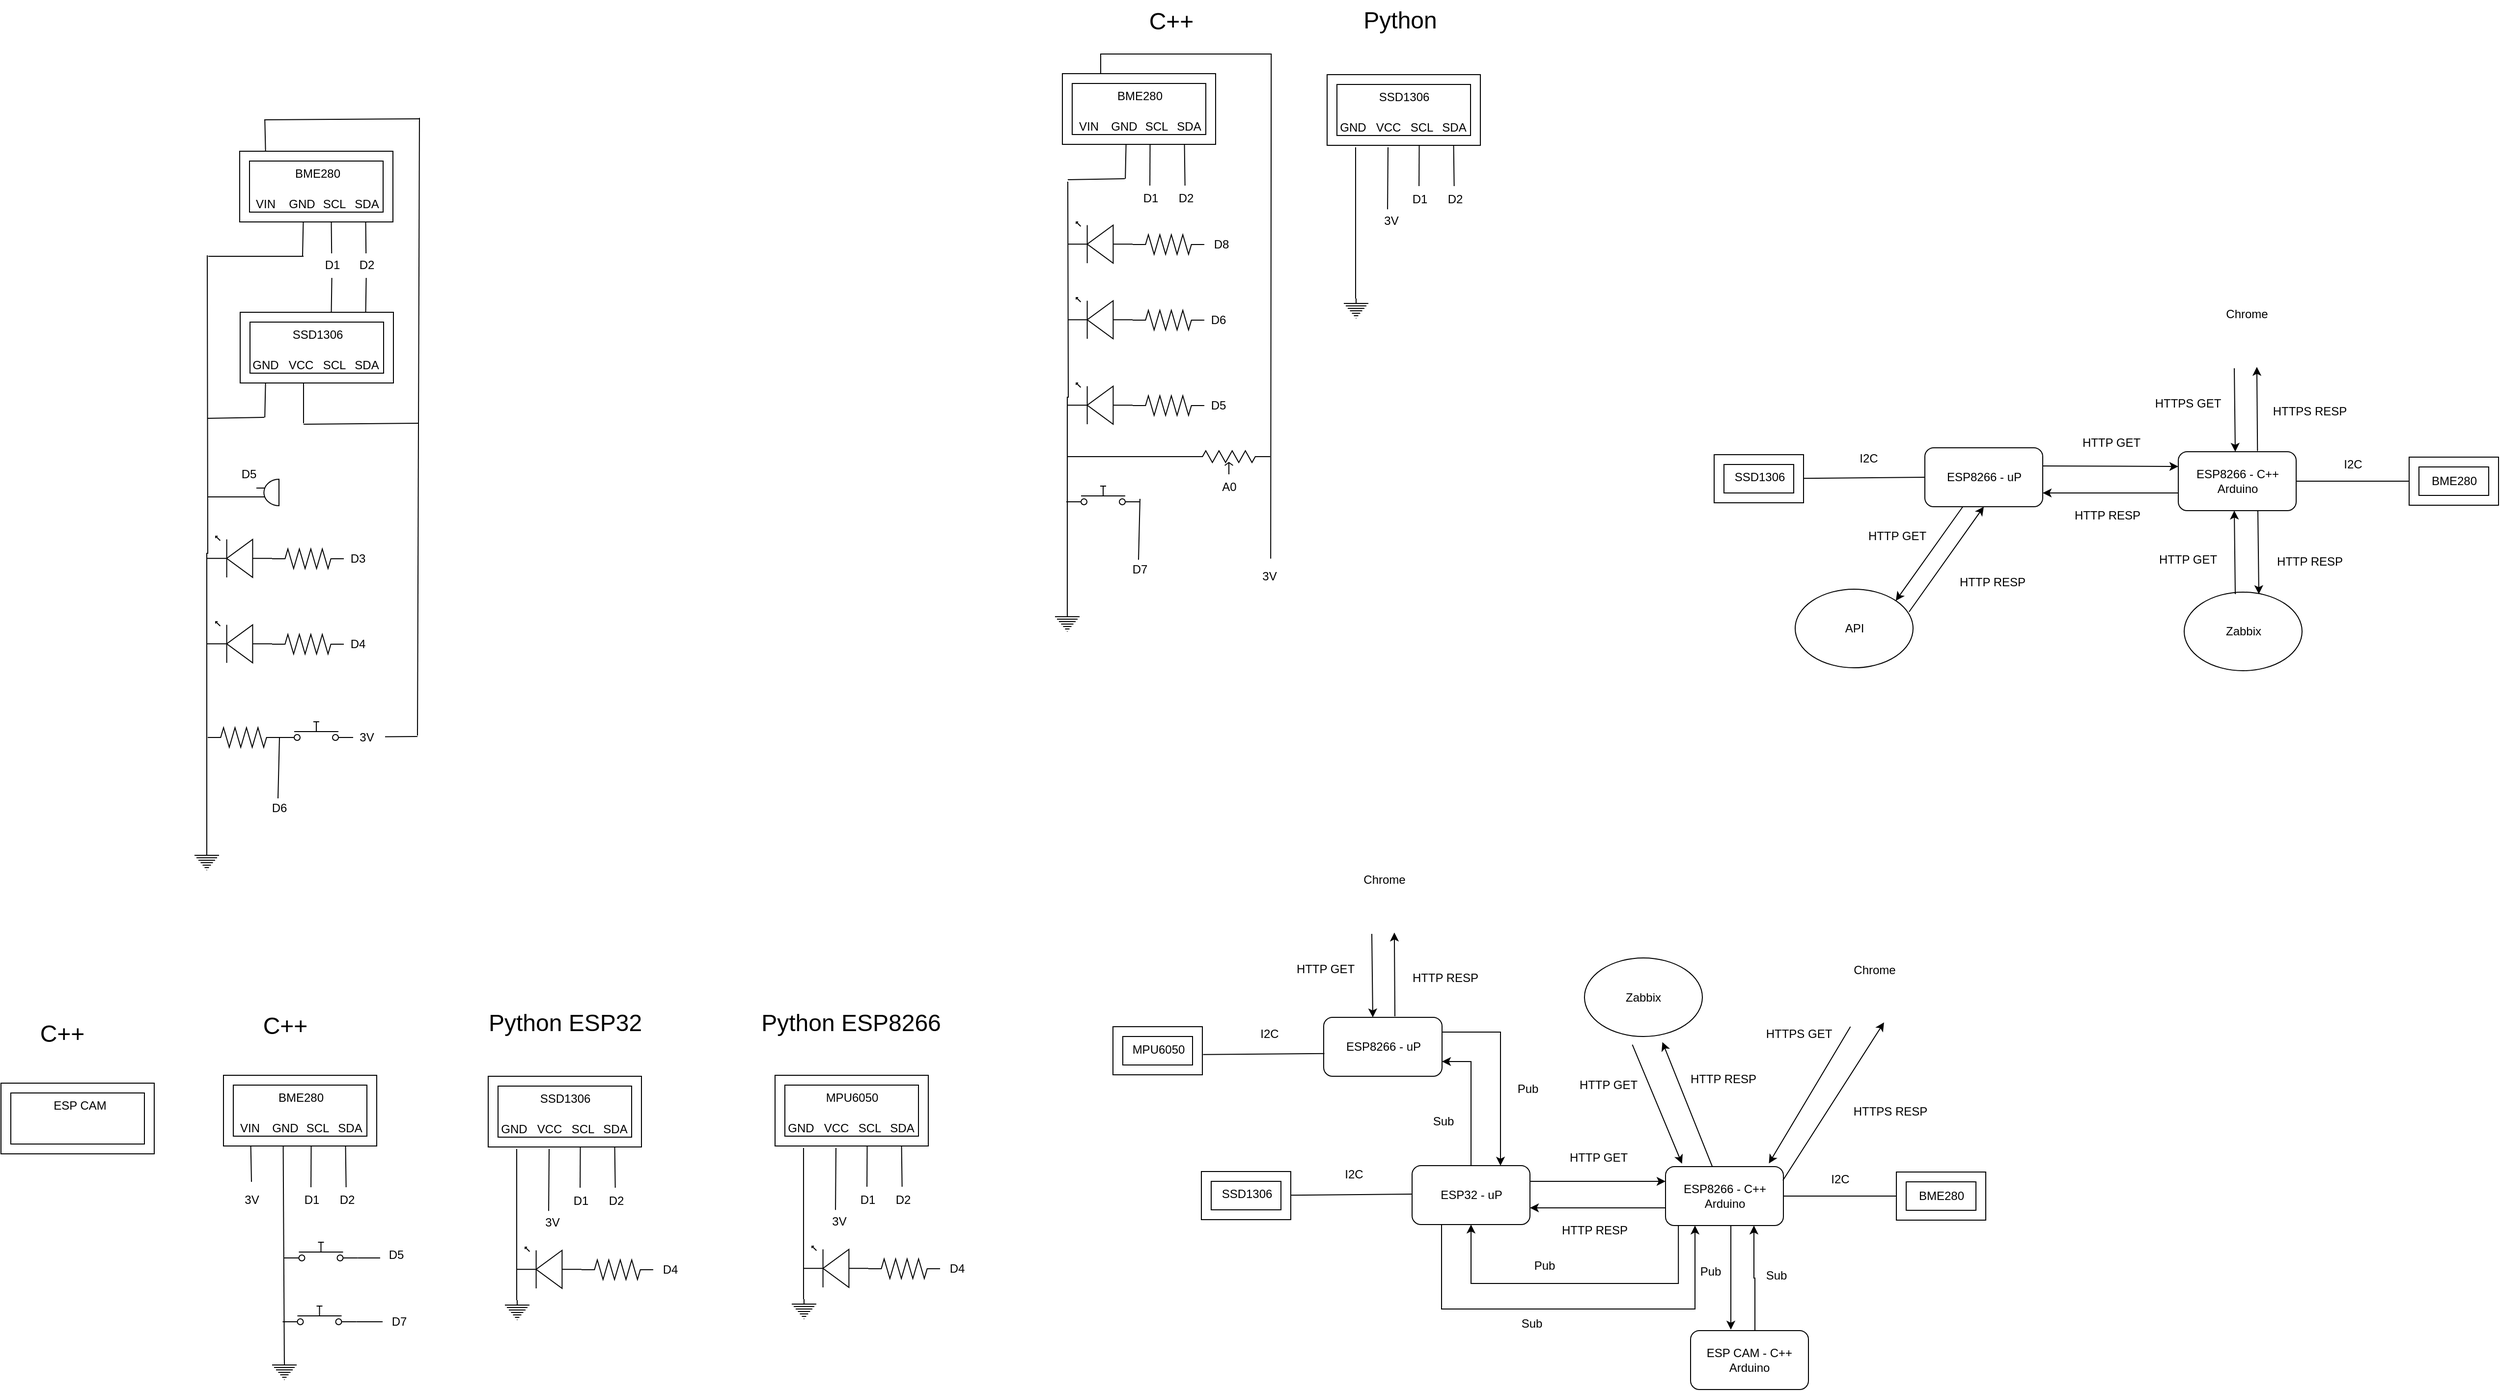 <mxfile version="22.0.8" type="github" pages="2">
  <diagram name="Page-1" id="lgghI2SxH6OAWCQ2Xz-6">
    <mxGraphModel dx="1549" dy="571" grid="0" gridSize="10" guides="1" tooltips="1" connect="1" arrows="1" fold="1" page="0" pageScale="1" pageWidth="850" pageHeight="1100" math="0" shadow="0">
      <root>
        <mxCell id="0" />
        <mxCell id="1" parent="0" />
        <mxCell id="FiiuQUBPRDf4TyAU9nZG-1" value="" style="pointerEvents=1;verticalLabelPosition=bottom;shadow=0;dashed=0;align=center;html=1;verticalAlign=top;shape=mxgraph.electrical.resistors.resistor_2;" parent="1" vertex="1">
          <mxGeometry x="204.5" y="989" width="73" height="20" as="geometry" />
        </mxCell>
        <mxCell id="FiiuQUBPRDf4TyAU9nZG-2" value="" style="pointerEvents=1;verticalLabelPosition=bottom;shadow=0;dashed=0;align=center;html=1;verticalAlign=top;shape=mxgraph.electrical.resistors.resistor_2;" parent="1" vertex="1">
          <mxGeometry x="270" y="807" width="73" height="20" as="geometry" />
        </mxCell>
        <mxCell id="FiiuQUBPRDf4TyAU9nZG-3" value="" style="pointerEvents=1;verticalLabelPosition=bottom;shadow=0;dashed=0;align=center;html=1;verticalAlign=top;shape=mxgraph.electrical.resistors.resistor_2;" parent="1" vertex="1">
          <mxGeometry x="270" y="894" width="73" height="20" as="geometry" />
        </mxCell>
        <mxCell id="FiiuQUBPRDf4TyAU9nZG-39" style="edgeStyle=orthogonalEdgeStyle;rounded=0;orthogonalLoop=1;jettySize=auto;html=1;endArrow=none;endFill=0;" parent="1" source="FiiuQUBPRDf4TyAU9nZG-5" edge="1">
          <mxGeometry relative="1" as="geometry">
            <mxPoint x="204" y="508" as="targetPoint" />
          </mxGeometry>
        </mxCell>
        <mxCell id="FiiuQUBPRDf4TyAU9nZG-5" value="" style="pointerEvents=1;verticalLabelPosition=bottom;shadow=0;dashed=0;align=center;html=1;verticalAlign=top;shape=mxgraph.electrical.signal_sources.protective_earth;" parent="1" vertex="1">
          <mxGeometry x="191" y="1114" width="25" height="20" as="geometry" />
        </mxCell>
        <mxCell id="FiiuQUBPRDf4TyAU9nZG-7" value="" style="verticalLabelPosition=bottom;shadow=0;dashed=0;align=center;html=1;verticalAlign=top;shape=mxgraph.electrical.opto_electronics.led_1;pointerEvents=1;flipH=1;" parent="1" vertex="1">
          <mxGeometry x="204" y="794" width="66" height="42" as="geometry" />
        </mxCell>
        <mxCell id="FiiuQUBPRDf4TyAU9nZG-8" value="" style="verticalLabelPosition=bottom;shadow=0;dashed=0;align=center;html=1;verticalAlign=top;shape=mxgraph.electrical.opto_electronics.led_1;pointerEvents=1;flipH=1;" parent="1" vertex="1">
          <mxGeometry x="204" y="881" width="66" height="42" as="geometry" />
        </mxCell>
        <mxCell id="FiiuQUBPRDf4TyAU9nZG-9" value="" style="html=1;shape=mxgraph.electrical.electro-mechanical.pushbutton;aspect=fixed;elSwitchState=off;" parent="1" vertex="1">
          <mxGeometry x="277.5" y="983" width="75" height="20" as="geometry" />
        </mxCell>
        <mxCell id="FiiuQUBPRDf4TyAU9nZG-80" style="edgeStyle=orthogonalEdgeStyle;rounded=0;orthogonalLoop=1;jettySize=auto;html=1;exitX=1;exitY=0.665;exitDx=0;exitDy=0;exitPerimeter=0;endArrow=none;endFill=0;" parent="1" source="FiiuQUBPRDf4TyAU9nZG-11" edge="1">
          <mxGeometry relative="1" as="geometry">
            <mxPoint x="204" y="754" as="targetPoint" />
          </mxGeometry>
        </mxCell>
        <mxCell id="FiiuQUBPRDf4TyAU9nZG-11" value="" style="pointerEvents=1;verticalLabelPosition=bottom;shadow=0;dashed=0;align=center;html=1;verticalAlign=top;shape=mxgraph.electrical.electro-mechanical.buzzer;flipH=1;" parent="1" vertex="1">
          <mxGeometry x="254" y="736" width="23" height="27" as="geometry" />
        </mxCell>
        <mxCell id="FiiuQUBPRDf4TyAU9nZG-12" value="" style="verticalLabelPosition=bottom;verticalAlign=top;html=1;shape=mxgraph.basic.frame;dx=10;whiteSpace=wrap;" parent="1" vertex="1">
          <mxGeometry x="237.5" y="566" width="156" height="72" as="geometry" />
        </mxCell>
        <mxCell id="FiiuQUBPRDf4TyAU9nZG-14" value="SSD1306" style="text;html=1;align=center;verticalAlign=middle;resizable=0;points=[];autosize=1;strokeColor=none;fillColor=none;" parent="1" vertex="1">
          <mxGeometry x="281" y="576" width="69" height="26" as="geometry" />
        </mxCell>
        <mxCell id="FiiuQUBPRDf4TyAU9nZG-15" value="GND" style="text;html=1;align=center;verticalAlign=middle;resizable=0;points=[];autosize=1;strokeColor=none;fillColor=none;" parent="1" vertex="1">
          <mxGeometry x="240.5" y="607" width="45" height="26" as="geometry" />
        </mxCell>
        <mxCell id="FiiuQUBPRDf4TyAU9nZG-17" value="VCC" style="text;html=1;align=center;verticalAlign=middle;resizable=0;points=[];autosize=1;strokeColor=none;fillColor=none;" parent="1" vertex="1">
          <mxGeometry x="277.5" y="607" width="43" height="26" as="geometry" />
        </mxCell>
        <mxCell id="FiiuQUBPRDf4TyAU9nZG-18" value="SCL" style="text;html=1;align=center;verticalAlign=middle;resizable=0;points=[];autosize=1;strokeColor=none;fillColor=none;" parent="1" vertex="1">
          <mxGeometry x="312.5" y="607" width="41" height="26" as="geometry" />
        </mxCell>
        <mxCell id="FiiuQUBPRDf4TyAU9nZG-19" value="SDA" style="text;html=1;align=center;verticalAlign=middle;resizable=0;points=[];autosize=1;strokeColor=none;fillColor=none;" parent="1" vertex="1">
          <mxGeometry x="344.5" y="607" width="43" height="26" as="geometry" />
        </mxCell>
        <mxCell id="FiiuQUBPRDf4TyAU9nZG-28" value="" style="verticalLabelPosition=bottom;verticalAlign=top;html=1;shape=mxgraph.basic.frame;dx=10;whiteSpace=wrap;" parent="1" vertex="1">
          <mxGeometry x="237" y="402" width="156" height="72" as="geometry" />
        </mxCell>
        <mxCell id="FiiuQUBPRDf4TyAU9nZG-29" value="BME280" style="text;html=1;align=center;verticalAlign=middle;resizable=0;points=[];autosize=1;strokeColor=none;fillColor=none;" parent="1" vertex="1">
          <mxGeometry x="283.5" y="412" width="64" height="26" as="geometry" />
        </mxCell>
        <mxCell id="FiiuQUBPRDf4TyAU9nZG-30" value="VIN" style="text;html=1;align=center;verticalAlign=middle;resizable=0;points=[];autosize=1;strokeColor=none;fillColor=none;" parent="1" vertex="1">
          <mxGeometry x="244" y="443" width="38" height="26" as="geometry" />
        </mxCell>
        <mxCell id="FiiuQUBPRDf4TyAU9nZG-31" value="GND" style="text;html=1;align=center;verticalAlign=middle;resizable=0;points=[];autosize=1;strokeColor=none;fillColor=none;" parent="1" vertex="1">
          <mxGeometry x="277" y="443" width="45" height="26" as="geometry" />
        </mxCell>
        <mxCell id="FiiuQUBPRDf4TyAU9nZG-32" value="SCL" style="text;html=1;align=center;verticalAlign=middle;resizable=0;points=[];autosize=1;strokeColor=none;fillColor=none;" parent="1" vertex="1">
          <mxGeometry x="312" y="443" width="41" height="26" as="geometry" />
        </mxCell>
        <mxCell id="FiiuQUBPRDf4TyAU9nZG-33" value="SDA" style="text;html=1;align=center;verticalAlign=middle;resizable=0;points=[];autosize=1;strokeColor=none;fillColor=none;" parent="1" vertex="1">
          <mxGeometry x="344" y="443" width="43" height="26" as="geometry" />
        </mxCell>
        <mxCell id="FiiuQUBPRDf4TyAU9nZG-50" value="" style="endArrow=none;html=1;rounded=0;" parent="1" edge="1">
          <mxGeometry width="50" height="50" relative="1" as="geometry">
            <mxPoint x="204" y="674" as="sourcePoint" />
            <mxPoint x="262" y="673" as="targetPoint" />
          </mxGeometry>
        </mxCell>
        <mxCell id="FiiuQUBPRDf4TyAU9nZG-53" value="" style="endArrow=none;html=1;rounded=0;entryX=1;entryY=0.5;entryDx=0;entryDy=0;entryPerimeter=0;" parent="1" target="FiiuQUBPRDf4TyAU9nZG-1" edge="1">
          <mxGeometry width="50" height="50" relative="1" as="geometry">
            <mxPoint x="276" y="1061" as="sourcePoint" />
            <mxPoint x="294" y="1025" as="targetPoint" />
          </mxGeometry>
        </mxCell>
        <mxCell id="FiiuQUBPRDf4TyAU9nZG-54" value="3V" style="text;html=1;align=center;verticalAlign=middle;resizable=0;points=[];autosize=1;strokeColor=none;fillColor=none;" parent="1" vertex="1">
          <mxGeometry x="349" y="986" width="33" height="26" as="geometry" />
        </mxCell>
        <mxCell id="FiiuQUBPRDf4TyAU9nZG-55" value="D6" style="text;html=1;align=center;verticalAlign=middle;resizable=0;points=[];autosize=1;strokeColor=none;fillColor=none;" parent="1" vertex="1">
          <mxGeometry x="260" y="1058" width="33" height="26" as="geometry" />
        </mxCell>
        <mxCell id="FiiuQUBPRDf4TyAU9nZG-56" value="D4" style="text;html=1;align=center;verticalAlign=middle;resizable=0;points=[];autosize=1;strokeColor=none;fillColor=none;" parent="1" vertex="1">
          <mxGeometry x="340" y="891" width="33" height="26" as="geometry" />
        </mxCell>
        <mxCell id="FiiuQUBPRDf4TyAU9nZG-57" value="D3" style="text;html=1;align=center;verticalAlign=middle;resizable=0;points=[];autosize=1;strokeColor=none;fillColor=none;" parent="1" vertex="1">
          <mxGeometry x="340" y="804" width="33" height="26" as="geometry" />
        </mxCell>
        <mxCell id="FiiuQUBPRDf4TyAU9nZG-58" value="D5" style="text;html=1;align=center;verticalAlign=middle;resizable=0;points=[];autosize=1;strokeColor=none;fillColor=none;" parent="1" vertex="1">
          <mxGeometry x="229" y="718" width="33" height="26" as="geometry" />
        </mxCell>
        <mxCell id="FiiuQUBPRDf4TyAU9nZG-59" value="" style="endArrow=none;html=1;rounded=0;entryX=0.158;entryY=1.007;entryDx=0;entryDy=0;entryPerimeter=0;exitX=0.488;exitY=0.037;exitDx=0;exitDy=0;exitPerimeter=0;" parent="1" source="FiiuQUBPRDf4TyAU9nZG-65" edge="1">
          <mxGeometry width="50" height="50" relative="1" as="geometry">
            <mxPoint x="365" y="513" as="sourcePoint" />
            <mxPoint x="365.27" y="473.93" as="targetPoint" />
          </mxGeometry>
        </mxCell>
        <mxCell id="FiiuQUBPRDf4TyAU9nZG-60" value="" style="endArrow=none;html=1;rounded=0;" parent="1" edge="1">
          <mxGeometry width="50" height="50" relative="1" as="geometry">
            <mxPoint x="302" y="680" as="sourcePoint" />
            <mxPoint x="419" y="679" as="targetPoint" />
          </mxGeometry>
        </mxCell>
        <mxCell id="FiiuQUBPRDf4TyAU9nZG-61" value="" style="endArrow=none;html=1;rounded=0;" parent="1" edge="1">
          <mxGeometry width="50" height="50" relative="1" as="geometry">
            <mxPoint x="418" y="997" as="sourcePoint" />
            <mxPoint x="420" y="368" as="targetPoint" />
          </mxGeometry>
        </mxCell>
        <mxCell id="FiiuQUBPRDf4TyAU9nZG-62" value="" style="endArrow=none;html=1;rounded=0;exitX=1.091;exitY=0.471;exitDx=0;exitDy=0;exitPerimeter=0;" parent="1" source="FiiuQUBPRDf4TyAU9nZG-54" edge="1">
          <mxGeometry width="50" height="50" relative="1" as="geometry">
            <mxPoint x="397" y="1013" as="sourcePoint" />
            <mxPoint x="418" y="998" as="targetPoint" />
          </mxGeometry>
        </mxCell>
        <mxCell id="FiiuQUBPRDf4TyAU9nZG-64" value="" style="endArrow=none;html=1;rounded=0;" parent="1" target="FiiuQUBPRDf4TyAU9nZG-65" edge="1">
          <mxGeometry width="50" height="50" relative="1" as="geometry">
            <mxPoint x="365.27" y="566" as="sourcePoint" />
            <mxPoint x="366" y="538" as="targetPoint" />
          </mxGeometry>
        </mxCell>
        <mxCell id="FiiuQUBPRDf4TyAU9nZG-65" value="D2" style="text;html=1;align=center;verticalAlign=middle;resizable=0;points=[];autosize=1;strokeColor=none;fillColor=none;" parent="1" vertex="1">
          <mxGeometry x="349.5" y="505" width="33" height="26" as="geometry" />
        </mxCell>
        <mxCell id="FiiuQUBPRDf4TyAU9nZG-69" value="" style="endArrow=none;html=1;rounded=0;entryX=0.158;entryY=1.007;entryDx=0;entryDy=0;entryPerimeter=0;exitX=0.488;exitY=0.037;exitDx=0;exitDy=0;exitPerimeter=0;" parent="1" source="FiiuQUBPRDf4TyAU9nZG-71" edge="1">
          <mxGeometry width="50" height="50" relative="1" as="geometry">
            <mxPoint x="330" y="513" as="sourcePoint" />
            <mxPoint x="330.27" y="473.93" as="targetPoint" />
          </mxGeometry>
        </mxCell>
        <mxCell id="FiiuQUBPRDf4TyAU9nZG-70" value="" style="endArrow=none;html=1;rounded=0;" parent="1" target="FiiuQUBPRDf4TyAU9nZG-71" edge="1">
          <mxGeometry width="50" height="50" relative="1" as="geometry">
            <mxPoint x="330.27" y="566" as="sourcePoint" />
            <mxPoint x="331" y="538" as="targetPoint" />
          </mxGeometry>
        </mxCell>
        <mxCell id="FiiuQUBPRDf4TyAU9nZG-71" value="D1" style="text;html=1;align=center;verticalAlign=middle;resizable=0;points=[];autosize=1;strokeColor=none;fillColor=none;" parent="1" vertex="1">
          <mxGeometry x="314.5" y="505" width="33" height="26" as="geometry" />
        </mxCell>
        <mxCell id="FiiuQUBPRDf4TyAU9nZG-72" value="" style="endArrow=none;html=1;rounded=0;" parent="1" edge="1">
          <mxGeometry width="50" height="50" relative="1" as="geometry">
            <mxPoint x="262.58" y="673" as="sourcePoint" />
            <mxPoint x="263.31" y="638" as="targetPoint" />
          </mxGeometry>
        </mxCell>
        <mxCell id="FiiuQUBPRDf4TyAU9nZG-73" value="" style="endArrow=none;html=1;rounded=0;" parent="1" edge="1">
          <mxGeometry width="50" height="50" relative="1" as="geometry">
            <mxPoint x="301" y="509" as="sourcePoint" />
            <mxPoint x="301.73" y="474" as="targetPoint" />
          </mxGeometry>
        </mxCell>
        <mxCell id="FiiuQUBPRDf4TyAU9nZG-74" value="" style="endArrow=none;html=1;rounded=0;entryX=0.158;entryY=1.007;entryDx=0;entryDy=0;entryPerimeter=0;" parent="1" edge="1">
          <mxGeometry width="50" height="50" relative="1" as="geometry">
            <mxPoint x="302" y="679" as="sourcePoint" />
            <mxPoint x="302" y="638" as="targetPoint" />
          </mxGeometry>
        </mxCell>
        <mxCell id="FiiuQUBPRDf4TyAU9nZG-77" value="" style="endArrow=none;html=1;rounded=0;" parent="1" edge="1">
          <mxGeometry width="50" height="50" relative="1" as="geometry">
            <mxPoint x="205" y="509" as="sourcePoint" />
            <mxPoint x="302" y="509" as="targetPoint" />
          </mxGeometry>
        </mxCell>
        <mxCell id="FiiuQUBPRDf4TyAU9nZG-78" value="" style="endArrow=none;html=1;rounded=0;entryX=0.158;entryY=1.007;entryDx=0;entryDy=0;entryPerimeter=0;exitX=0.488;exitY=0.037;exitDx=0;exitDy=0;exitPerimeter=0;" parent="1" edge="1">
          <mxGeometry width="50" height="50" relative="1" as="geometry">
            <mxPoint x="263.33" y="402" as="sourcePoint" />
            <mxPoint x="262.6" y="369.93" as="targetPoint" />
          </mxGeometry>
        </mxCell>
        <mxCell id="FiiuQUBPRDf4TyAU9nZG-79" value="" style="endArrow=none;html=1;rounded=0;" parent="1" edge="1">
          <mxGeometry width="50" height="50" relative="1" as="geometry">
            <mxPoint x="262" y="370" as="sourcePoint" />
            <mxPoint x="420" y="369" as="targetPoint" />
          </mxGeometry>
        </mxCell>
        <mxCell id="IBue0bvTDDikpx1XP0K_-2" value="" style="pointerEvents=1;verticalLabelPosition=bottom;shadow=0;dashed=0;align=center;html=1;verticalAlign=top;shape=mxgraph.electrical.resistors.resistor_2;" parent="1" vertex="1">
          <mxGeometry x="1146" y="564" width="73" height="20" as="geometry" />
        </mxCell>
        <mxCell id="IBue0bvTDDikpx1XP0K_-3" value="" style="pointerEvents=1;verticalLabelPosition=bottom;shadow=0;dashed=0;align=center;html=1;verticalAlign=top;shape=mxgraph.electrical.resistors.resistor_2;" parent="1" vertex="1">
          <mxGeometry x="1146" y="651" width="73" height="20" as="geometry" />
        </mxCell>
        <mxCell id="IBue0bvTDDikpx1XP0K_-4" style="edgeStyle=orthogonalEdgeStyle;rounded=0;orthogonalLoop=1;jettySize=auto;html=1;endArrow=none;endFill=0;" parent="1" source="IBue0bvTDDikpx1XP0K_-5" edge="1">
          <mxGeometry relative="1" as="geometry">
            <mxPoint x="1080" y="433" as="targetPoint" />
          </mxGeometry>
        </mxCell>
        <mxCell id="IBue0bvTDDikpx1XP0K_-5" value="" style="pointerEvents=1;verticalLabelPosition=bottom;shadow=0;dashed=0;align=center;html=1;verticalAlign=top;shape=mxgraph.electrical.signal_sources.protective_earth;" parent="1" vertex="1">
          <mxGeometry x="1067" y="871" width="25" height="20" as="geometry" />
        </mxCell>
        <mxCell id="IBue0bvTDDikpx1XP0K_-6" value="" style="verticalLabelPosition=bottom;shadow=0;dashed=0;align=center;html=1;verticalAlign=top;shape=mxgraph.electrical.opto_electronics.led_1;pointerEvents=1;flipH=1;" parent="1" vertex="1">
          <mxGeometry x="1080" y="551" width="66" height="42" as="geometry" />
        </mxCell>
        <mxCell id="IBue0bvTDDikpx1XP0K_-7" value="" style="verticalLabelPosition=bottom;shadow=0;dashed=0;align=center;html=1;verticalAlign=top;shape=mxgraph.electrical.opto_electronics.led_1;pointerEvents=1;flipH=1;" parent="1" vertex="1">
          <mxGeometry x="1080" y="638" width="66" height="42" as="geometry" />
        </mxCell>
        <mxCell id="IBue0bvTDDikpx1XP0K_-8" value="" style="html=1;shape=mxgraph.electrical.electro-mechanical.pushbutton;aspect=fixed;elSwitchState=off;" parent="1" vertex="1">
          <mxGeometry x="1078.5" y="743" width="75" height="20" as="geometry" />
        </mxCell>
        <mxCell id="IBue0bvTDDikpx1XP0K_-11" value="" style="verticalLabelPosition=bottom;verticalAlign=top;html=1;shape=mxgraph.basic.frame;dx=10;whiteSpace=wrap;" parent="1" vertex="1">
          <mxGeometry x="1344" y="324" width="156" height="72" as="geometry" />
        </mxCell>
        <mxCell id="IBue0bvTDDikpx1XP0K_-12" value="SSD1306" style="text;html=1;align=center;verticalAlign=middle;resizable=0;points=[];autosize=1;strokeColor=none;fillColor=none;" parent="1" vertex="1">
          <mxGeometry x="1387.5" y="334" width="69" height="26" as="geometry" />
        </mxCell>
        <mxCell id="IBue0bvTDDikpx1XP0K_-13" value="GND" style="text;html=1;align=center;verticalAlign=middle;resizable=0;points=[];autosize=1;strokeColor=none;fillColor=none;" parent="1" vertex="1">
          <mxGeometry x="1347" y="365" width="45" height="26" as="geometry" />
        </mxCell>
        <mxCell id="IBue0bvTDDikpx1XP0K_-61" style="rounded=0;orthogonalLoop=1;jettySize=auto;html=1;endArrow=none;endFill=0;entryX=0.41;entryY=0.045;entryDx=0;entryDy=0;entryPerimeter=0;" parent="1" target="IBue0bvTDDikpx1XP0K_-62" edge="1">
          <mxGeometry relative="1" as="geometry">
            <mxPoint x="1405.5" y="731.714" as="targetPoint" />
            <mxPoint x="1406" y="398" as="sourcePoint" />
          </mxGeometry>
        </mxCell>
        <mxCell id="IBue0bvTDDikpx1XP0K_-14" value="VCC" style="text;html=1;align=center;verticalAlign=middle;resizable=0;points=[];autosize=1;strokeColor=none;fillColor=none;" parent="1" vertex="1">
          <mxGeometry x="1384" y="365" width="43" height="26" as="geometry" />
        </mxCell>
        <mxCell id="IBue0bvTDDikpx1XP0K_-15" value="SCL" style="text;html=1;align=center;verticalAlign=middle;resizable=0;points=[];autosize=1;strokeColor=none;fillColor=none;" parent="1" vertex="1">
          <mxGeometry x="1419" y="365" width="41" height="26" as="geometry" />
        </mxCell>
        <mxCell id="IBue0bvTDDikpx1XP0K_-16" value="SDA" style="text;html=1;align=center;verticalAlign=middle;resizable=0;points=[];autosize=1;strokeColor=none;fillColor=none;" parent="1" vertex="1">
          <mxGeometry x="1451" y="365" width="43" height="26" as="geometry" />
        </mxCell>
        <mxCell id="IBue0bvTDDikpx1XP0K_-49" style="edgeStyle=orthogonalEdgeStyle;rounded=0;orthogonalLoop=1;jettySize=auto;html=1;exitX=0;exitY=0;exitDx=39;exitDy=0;exitPerimeter=0;endArrow=none;endFill=0;" parent="1" source="IBue0bvTDDikpx1XP0K_-17" edge="1">
          <mxGeometry relative="1" as="geometry">
            <mxPoint x="1286.571" y="816.857" as="targetPoint" />
          </mxGeometry>
        </mxCell>
        <mxCell id="IBue0bvTDDikpx1XP0K_-17" value="" style="verticalLabelPosition=bottom;verticalAlign=top;html=1;shape=mxgraph.basic.frame;dx=10;whiteSpace=wrap;" parent="1" vertex="1">
          <mxGeometry x="1074.5" y="323" width="156" height="72" as="geometry" />
        </mxCell>
        <mxCell id="IBue0bvTDDikpx1XP0K_-18" value="BME280" style="text;html=1;align=center;verticalAlign=middle;resizable=0;points=[];autosize=1;strokeColor=none;fillColor=none;" parent="1" vertex="1">
          <mxGeometry x="1121" y="333" width="64" height="26" as="geometry" />
        </mxCell>
        <mxCell id="IBue0bvTDDikpx1XP0K_-19" value="VIN" style="text;html=1;align=center;verticalAlign=middle;resizable=0;points=[];autosize=1;strokeColor=none;fillColor=none;" parent="1" vertex="1">
          <mxGeometry x="1081.5" y="364" width="38" height="26" as="geometry" />
        </mxCell>
        <mxCell id="IBue0bvTDDikpx1XP0K_-20" value="GND" style="text;html=1;align=center;verticalAlign=middle;resizable=0;points=[];autosize=1;strokeColor=none;fillColor=none;" parent="1" vertex="1">
          <mxGeometry x="1114.5" y="364" width="45" height="26" as="geometry" />
        </mxCell>
        <mxCell id="IBue0bvTDDikpx1XP0K_-21" value="SCL" style="text;html=1;align=center;verticalAlign=middle;resizable=0;points=[];autosize=1;strokeColor=none;fillColor=none;" parent="1" vertex="1">
          <mxGeometry x="1149.5" y="364" width="41" height="26" as="geometry" />
        </mxCell>
        <mxCell id="IBue0bvTDDikpx1XP0K_-22" value="SDA" style="text;html=1;align=center;verticalAlign=middle;resizable=0;points=[];autosize=1;strokeColor=none;fillColor=none;" parent="1" vertex="1">
          <mxGeometry x="1181.5" y="364" width="43" height="26" as="geometry" />
        </mxCell>
        <mxCell id="IBue0bvTDDikpx1XP0K_-23" value="" style="endArrow=none;html=1;rounded=0;" parent="1" edge="1">
          <mxGeometry width="50" height="50" relative="1" as="geometry">
            <mxPoint x="1080" y="431" as="sourcePoint" />
            <mxPoint x="1138" y="430" as="targetPoint" />
          </mxGeometry>
        </mxCell>
        <mxCell id="IBue0bvTDDikpx1XP0K_-24" value="" style="endArrow=none;html=1;rounded=0;entryX=1;entryY=0.5;entryDx=0;entryDy=0;entryPerimeter=0;" parent="1" edge="1">
          <mxGeometry width="50" height="50" relative="1" as="geometry">
            <mxPoint x="1152" y="818" as="sourcePoint" />
            <mxPoint x="1153.5" y="756.0" as="targetPoint" />
          </mxGeometry>
        </mxCell>
        <mxCell id="IBue0bvTDDikpx1XP0K_-26" value="D7" style="text;html=1;align=center;verticalAlign=middle;resizable=0;points=[];autosize=1;strokeColor=none;fillColor=none;" parent="1" vertex="1">
          <mxGeometry x="1136" y="815" width="33" height="26" as="geometry" />
        </mxCell>
        <mxCell id="IBue0bvTDDikpx1XP0K_-27" value="D5" style="text;html=1;align=center;verticalAlign=middle;resizable=0;points=[];autosize=1;strokeColor=none;fillColor=none;" parent="1" vertex="1">
          <mxGeometry x="1216" y="648" width="33" height="26" as="geometry" />
        </mxCell>
        <mxCell id="IBue0bvTDDikpx1XP0K_-28" value="D6" style="text;html=1;align=center;verticalAlign=middle;resizable=0;points=[];autosize=1;strokeColor=none;fillColor=none;" parent="1" vertex="1">
          <mxGeometry x="1216" y="561" width="33" height="26" as="geometry" />
        </mxCell>
        <mxCell id="IBue0bvTDDikpx1XP0K_-34" value="" style="endArrow=none;html=1;rounded=0;" parent="1" target="IBue0bvTDDikpx1XP0K_-35" edge="1">
          <mxGeometry width="50" height="50" relative="1" as="geometry">
            <mxPoint x="1198.77" y="395" as="sourcePoint" />
            <mxPoint x="1199.5" y="367" as="targetPoint" />
          </mxGeometry>
        </mxCell>
        <mxCell id="IBue0bvTDDikpx1XP0K_-35" value="D2" style="text;html=1;align=center;verticalAlign=middle;resizable=0;points=[];autosize=1;strokeColor=none;fillColor=none;" parent="1" vertex="1">
          <mxGeometry x="1183" y="437" width="33" height="26" as="geometry" />
        </mxCell>
        <mxCell id="IBue0bvTDDikpx1XP0K_-37" value="" style="endArrow=none;html=1;rounded=0;" parent="1" target="IBue0bvTDDikpx1XP0K_-38" edge="1">
          <mxGeometry width="50" height="50" relative="1" as="geometry">
            <mxPoint x="1163.77" y="395" as="sourcePoint" />
            <mxPoint x="1164.5" y="367" as="targetPoint" />
          </mxGeometry>
        </mxCell>
        <mxCell id="IBue0bvTDDikpx1XP0K_-38" value="D1" style="text;html=1;align=center;verticalAlign=middle;resizable=0;points=[];autosize=1;strokeColor=none;fillColor=none;" parent="1" vertex="1">
          <mxGeometry x="1147" y="437" width="33" height="26" as="geometry" />
        </mxCell>
        <mxCell id="IBue0bvTDDikpx1XP0K_-39" value="" style="endArrow=none;html=1;rounded=0;" parent="1" edge="1">
          <mxGeometry width="50" height="50" relative="1" as="geometry">
            <mxPoint x="1138.58" y="430" as="sourcePoint" />
            <mxPoint x="1139.31" y="395" as="targetPoint" />
          </mxGeometry>
        </mxCell>
        <mxCell id="IBue0bvTDDikpx1XP0K_-45" value="&lt;font style=&quot;font-size: 24px;&quot;&gt;Python&lt;/font&gt;" style="text;html=1;align=center;verticalAlign=middle;resizable=0;points=[];autosize=1;strokeColor=none;fillColor=none;" parent="1" vertex="1">
          <mxGeometry x="1371" y="248" width="93" height="41" as="geometry" />
        </mxCell>
        <mxCell id="IBue0bvTDDikpx1XP0K_-46" value="" style="pointerEvents=1;verticalLabelPosition=bottom;shadow=0;dashed=0;align=center;html=1;verticalAlign=top;shape=mxgraph.electrical.resistors.resistor_2;" parent="1" vertex="1">
          <mxGeometry x="1146" y="487" width="73" height="20" as="geometry" />
        </mxCell>
        <mxCell id="IBue0bvTDDikpx1XP0K_-47" value="" style="verticalLabelPosition=bottom;shadow=0;dashed=0;align=center;html=1;verticalAlign=top;shape=mxgraph.electrical.opto_electronics.led_1;pointerEvents=1;flipH=1;" parent="1" vertex="1">
          <mxGeometry x="1080" y="474" width="66" height="42" as="geometry" />
        </mxCell>
        <mxCell id="IBue0bvTDDikpx1XP0K_-48" value="D8" style="text;html=1;align=center;verticalAlign=middle;resizable=0;points=[];autosize=1;strokeColor=none;fillColor=none;" parent="1" vertex="1">
          <mxGeometry x="1219" y="484" width="33" height="26" as="geometry" />
        </mxCell>
        <mxCell id="IBue0bvTDDikpx1XP0K_-50" value="3V" style="text;html=1;align=center;verticalAlign=middle;resizable=0;points=[];autosize=1;strokeColor=none;fillColor=none;" parent="1" vertex="1">
          <mxGeometry x="1268" y="822" width="33" height="26" as="geometry" />
        </mxCell>
        <mxCell id="IBue0bvTDDikpx1XP0K_-52" value="&lt;font style=&quot;font-size: 24px;&quot;&gt;C++&lt;/font&gt;" style="text;html=1;align=center;verticalAlign=middle;resizable=0;points=[];autosize=1;strokeColor=none;fillColor=none;" parent="1" vertex="1">
          <mxGeometry x="1153.5" y="249" width="63" height="41" as="geometry" />
        </mxCell>
        <mxCell id="IBue0bvTDDikpx1XP0K_-53" style="edgeStyle=orthogonalEdgeStyle;rounded=0;orthogonalLoop=1;jettySize=auto;html=1;endArrow=none;endFill=0;" parent="1" source="IBue0bvTDDikpx1XP0K_-54" edge="1">
          <mxGeometry relative="1" as="geometry">
            <mxPoint x="1373" y="398" as="targetPoint" />
          </mxGeometry>
        </mxCell>
        <mxCell id="IBue0bvTDDikpx1XP0K_-54" value="" style="pointerEvents=1;verticalLabelPosition=bottom;shadow=0;dashed=0;align=center;html=1;verticalAlign=top;shape=mxgraph.electrical.signal_sources.protective_earth;" parent="1" vertex="1">
          <mxGeometry x="1361" y="552" width="25" height="20" as="geometry" />
        </mxCell>
        <mxCell id="IBue0bvTDDikpx1XP0K_-57" value="" style="endArrow=none;html=1;rounded=0;" parent="1" target="IBue0bvTDDikpx1XP0K_-58" edge="1">
          <mxGeometry width="50" height="50" relative="1" as="geometry">
            <mxPoint x="1472.77" y="395.5" as="sourcePoint" />
            <mxPoint x="1473.5" y="367.5" as="targetPoint" />
          </mxGeometry>
        </mxCell>
        <mxCell id="IBue0bvTDDikpx1XP0K_-58" value="D2" style="text;html=1;align=center;verticalAlign=middle;resizable=0;points=[];autosize=1;strokeColor=none;fillColor=none;" parent="1" vertex="1">
          <mxGeometry x="1457" y="437.5" width="33" height="26" as="geometry" />
        </mxCell>
        <mxCell id="IBue0bvTDDikpx1XP0K_-59" value="" style="endArrow=none;html=1;rounded=0;" parent="1" target="IBue0bvTDDikpx1XP0K_-60" edge="1">
          <mxGeometry width="50" height="50" relative="1" as="geometry">
            <mxPoint x="1437.77" y="395.5" as="sourcePoint" />
            <mxPoint x="1438.5" y="367.5" as="targetPoint" />
          </mxGeometry>
        </mxCell>
        <mxCell id="IBue0bvTDDikpx1XP0K_-60" value="D1" style="text;html=1;align=center;verticalAlign=middle;resizable=0;points=[];autosize=1;strokeColor=none;fillColor=none;" parent="1" vertex="1">
          <mxGeometry x="1421" y="437.5" width="33" height="26" as="geometry" />
        </mxCell>
        <mxCell id="IBue0bvTDDikpx1XP0K_-62" value="3V" style="text;html=1;align=center;verticalAlign=middle;resizable=0;points=[];autosize=1;strokeColor=none;fillColor=none;" parent="1" vertex="1">
          <mxGeometry x="1392" y="460" width="33" height="26" as="geometry" />
        </mxCell>
        <mxCell id="IBue0bvTDDikpx1XP0K_-65" style="edgeStyle=orthogonalEdgeStyle;rounded=0;orthogonalLoop=1;jettySize=auto;html=1;exitX=0;exitY=0.25;exitDx=0;exitDy=0;exitPerimeter=0;endArrow=none;endFill=0;" parent="1" source="IBue0bvTDDikpx1XP0K_-63" edge="1">
          <mxGeometry relative="1" as="geometry">
            <mxPoint x="1079.25" y="712.939" as="targetPoint" />
          </mxGeometry>
        </mxCell>
        <mxCell id="IBue0bvTDDikpx1XP0K_-63" value="" style="pointerEvents=1;verticalLabelPosition=bottom;shadow=0;dashed=0;align=center;html=1;verticalAlign=top;shape=mxgraph.electrical.resistors.potentiometer_2;" parent="1" vertex="1">
          <mxGeometry x="1202" y="707" width="84" height="24" as="geometry" />
        </mxCell>
        <mxCell id="IBue0bvTDDikpx1XP0K_-66" value="A0" style="text;html=1;align=center;verticalAlign=middle;resizable=0;points=[];autosize=1;strokeColor=none;fillColor=none;" parent="1" vertex="1">
          <mxGeometry x="1227.5" y="731" width="33" height="26" as="geometry" />
        </mxCell>
        <mxCell id="IBue0bvTDDikpx1XP0K_-84" style="rounded=0;orthogonalLoop=1;jettySize=auto;html=1;entryX=0;entryY=0.5;entryDx=0;entryDy=0;endArrow=none;endFill=0;" parent="1" source="IBue0bvTDDikpx1XP0K_-73" target="IBue0bvTDDikpx1XP0K_-83" edge="1">
          <mxGeometry relative="1" as="geometry" />
        </mxCell>
        <mxCell id="IBue0bvTDDikpx1XP0K_-73" value="" style="verticalLabelPosition=bottom;verticalAlign=top;html=1;shape=mxgraph.basic.frame;dx=10;whiteSpace=wrap;" parent="1" vertex="1">
          <mxGeometry x="1738" y="711" width="91" height="49" as="geometry" />
        </mxCell>
        <mxCell id="IBue0bvTDDikpx1XP0K_-74" value="SSD1306" style="text;html=1;align=center;verticalAlign=middle;resizable=0;points=[];autosize=1;strokeColor=none;fillColor=none;" parent="1" vertex="1">
          <mxGeometry x="1749" y="721" width="69" height="26" as="geometry" />
        </mxCell>
        <mxCell id="IBue0bvTDDikpx1XP0K_-87" style="rounded=0;orthogonalLoop=1;jettySize=auto;html=1;entryX=1;entryY=0;entryDx=0;entryDy=0;" parent="1" source="IBue0bvTDDikpx1XP0K_-83" target="IBue0bvTDDikpx1XP0K_-85" edge="1">
          <mxGeometry relative="1" as="geometry" />
        </mxCell>
        <mxCell id="IBue0bvTDDikpx1XP0K_-83" value="ESP8266 - uP" style="rounded=1;whiteSpace=wrap;html=1;" parent="1" vertex="1">
          <mxGeometry x="1952.5" y="704" width="120" height="60" as="geometry" />
        </mxCell>
        <mxCell id="IBue0bvTDDikpx1XP0K_-88" style="rounded=0;orthogonalLoop=1;jettySize=auto;html=1;entryX=0.5;entryY=1;entryDx=0;entryDy=0;exitX=0.966;exitY=0.289;exitDx=0;exitDy=0;exitPerimeter=0;" parent="1" source="IBue0bvTDDikpx1XP0K_-85" target="IBue0bvTDDikpx1XP0K_-83" edge="1">
          <mxGeometry relative="1" as="geometry" />
        </mxCell>
        <mxCell id="IBue0bvTDDikpx1XP0K_-85" value="API" style="ellipse;whiteSpace=wrap;html=1;" parent="1" vertex="1">
          <mxGeometry x="1820.5" y="848" width="120" height="80" as="geometry" />
        </mxCell>
        <mxCell id="IBue0bvTDDikpx1XP0K_-86" value="I2C" style="text;html=1;align=center;verticalAlign=middle;resizable=0;points=[];autosize=1;strokeColor=none;fillColor=none;" parent="1" vertex="1">
          <mxGeometry x="1876.5" y="702" width="37" height="26" as="geometry" />
        </mxCell>
        <mxCell id="IBue0bvTDDikpx1XP0K_-89" value="HTTP GET" style="text;html=1;align=center;verticalAlign=middle;resizable=0;points=[];autosize=1;strokeColor=none;fillColor=none;" parent="1" vertex="1">
          <mxGeometry x="1885.5" y="781" width="77" height="26" as="geometry" />
        </mxCell>
        <mxCell id="IBue0bvTDDikpx1XP0K_-90" value="HTTP RESP" style="text;html=1;align=center;verticalAlign=middle;resizable=0;points=[];autosize=1;strokeColor=none;fillColor=none;" parent="1" vertex="1">
          <mxGeometry x="1978.5" y="828" width="85" height="26" as="geometry" />
        </mxCell>
        <mxCell id="IBue0bvTDDikpx1XP0K_-93" value="ESP8266 - C++&lt;br&gt;Arduino" style="rounded=1;whiteSpace=wrap;html=1;" parent="1" vertex="1">
          <mxGeometry x="2210.5" y="708" width="120" height="60" as="geometry" />
        </mxCell>
        <mxCell id="IBue0bvTDDikpx1XP0K_-95" value="" style="endArrow=classic;html=1;rounded=0;entryX=0;entryY=0.25;entryDx=0;entryDy=0;exitX=1.004;exitY=0.309;exitDx=0;exitDy=0;exitPerimeter=0;" parent="1" source="IBue0bvTDDikpx1XP0K_-83" target="IBue0bvTDDikpx1XP0K_-93" edge="1">
          <mxGeometry width="50" height="50" relative="1" as="geometry">
            <mxPoint x="2076.5" y="723" as="sourcePoint" />
            <mxPoint x="2210.5" y="863" as="targetPoint" />
          </mxGeometry>
        </mxCell>
        <mxCell id="IBue0bvTDDikpx1XP0K_-96" value="" style="endArrow=none;html=1;rounded=0;entryX=0;entryY=0.25;entryDx=0;entryDy=0;exitX=1.004;exitY=0.309;exitDx=0;exitDy=0;exitPerimeter=0;endFill=0;startArrow=classic;startFill=1;" parent="1" edge="1">
          <mxGeometry width="50" height="50" relative="1" as="geometry">
            <mxPoint x="2072.5" y="750" as="sourcePoint" />
            <mxPoint x="2210.5" y="750" as="targetPoint" />
          </mxGeometry>
        </mxCell>
        <mxCell id="IBue0bvTDDikpx1XP0K_-97" value="HTTP GET" style="text;html=1;align=center;verticalAlign=middle;resizable=0;points=[];autosize=1;strokeColor=none;fillColor=none;" parent="1" vertex="1">
          <mxGeometry x="2103.5" y="686" width="77" height="26" as="geometry" />
        </mxCell>
        <mxCell id="IBue0bvTDDikpx1XP0K_-98" value="HTTP RESP" style="text;html=1;align=center;verticalAlign=middle;resizable=0;points=[];autosize=1;strokeColor=none;fillColor=none;" parent="1" vertex="1">
          <mxGeometry x="2095.5" y="760" width="85" height="26" as="geometry" />
        </mxCell>
        <mxCell id="IBue0bvTDDikpx1XP0K_-101" value="" style="shape=image;html=1;verticalAlign=top;verticalLabelPosition=bottom;labelBackgroundColor=#ffffff;imageAspect=0;aspect=fixed;image=https://cdn4.iconfinder.com/data/icons/48-bubbles/48/29.Mac-128.png;strokeWidth=0;imageBackground=none;fontSize=9;fontColor=default;" parent="1" vertex="1">
          <mxGeometry x="2232.5" y="531" width="95" height="95" as="geometry" />
        </mxCell>
        <mxCell id="IBue0bvTDDikpx1XP0K_-105" value="Chrome" style="text;html=1;align=center;verticalAlign=middle;resizable=0;points=[];autosize=1;strokeColor=none;fillColor=none;" parent="1" vertex="1">
          <mxGeometry x="2249.5" y="555" width="61" height="26" as="geometry" />
        </mxCell>
        <mxCell id="IBue0bvTDDikpx1XP0K_-106" value="" style="endArrow=classic;html=1;rounded=0;entryX=0.61;entryY=0.954;entryDx=0;entryDy=0;entryPerimeter=0;exitX=0.672;exitY=-0.012;exitDx=0;exitDy=0;exitPerimeter=0;" parent="1" source="IBue0bvTDDikpx1XP0K_-93" target="IBue0bvTDDikpx1XP0K_-101" edge="1">
          <mxGeometry width="50" height="50" relative="1" as="geometry">
            <mxPoint x="2287.5" y="701" as="sourcePoint" />
            <mxPoint x="2349.5" y="915" as="targetPoint" />
          </mxGeometry>
        </mxCell>
        <mxCell id="IBue0bvTDDikpx1XP0K_-108" value="" style="endArrow=none;html=1;rounded=0;entryX=0.61;entryY=0.954;entryDx=0;entryDy=0;entryPerimeter=0;exitX=0.672;exitY=-0.012;exitDx=0;exitDy=0;exitPerimeter=0;endFill=0;startArrow=classic;startFill=1;" parent="1" edge="1">
          <mxGeometry width="50" height="50" relative="1" as="geometry">
            <mxPoint x="2268.5" y="708" as="sourcePoint" />
            <mxPoint x="2267.5" y="623" as="targetPoint" />
          </mxGeometry>
        </mxCell>
        <mxCell id="IBue0bvTDDikpx1XP0K_-109" value="HTTPS RESP" style="text;html=1;align=center;verticalAlign=middle;resizable=0;points=[];autosize=1;strokeColor=none;fillColor=none;" parent="1" vertex="1">
          <mxGeometry x="2297.5" y="654" width="93" height="26" as="geometry" />
        </mxCell>
        <mxCell id="IBue0bvTDDikpx1XP0K_-110" value="HTTPS GET" style="text;html=1;align=center;verticalAlign=middle;resizable=0;points=[];autosize=1;strokeColor=none;fillColor=none;" parent="1" vertex="1">
          <mxGeometry x="2177.5" y="646" width="85" height="26" as="geometry" />
        </mxCell>
        <mxCell id="IBue0bvTDDikpx1XP0K_-112" value="BME280" style="text;html=1;align=center;verticalAlign=middle;resizable=0;points=[];autosize=1;strokeColor=none;fillColor=none;" parent="1" vertex="1">
          <mxGeometry x="2459" y="725" width="64" height="26" as="geometry" />
        </mxCell>
        <mxCell id="IBue0bvTDDikpx1XP0K_-117" value="" style="verticalLabelPosition=bottom;verticalAlign=top;html=1;shape=mxgraph.basic.frame;dx=10;whiteSpace=wrap;" parent="1" vertex="1">
          <mxGeometry x="2445.5" y="713.5" width="91" height="49" as="geometry" />
        </mxCell>
        <mxCell id="IBue0bvTDDikpx1XP0K_-119" style="rounded=0;orthogonalLoop=1;jettySize=auto;html=1;entryX=0;entryY=0.5;entryDx=0;entryDy=0;entryPerimeter=0;endArrow=none;endFill=0;" parent="1" source="IBue0bvTDDikpx1XP0K_-93" target="IBue0bvTDDikpx1XP0K_-117" edge="1">
          <mxGeometry relative="1" as="geometry" />
        </mxCell>
        <mxCell id="IBue0bvTDDikpx1XP0K_-120" value="I2C" style="text;html=1;align=center;verticalAlign=middle;resizable=0;points=[];autosize=1;strokeColor=none;fillColor=none;" parent="1" vertex="1">
          <mxGeometry x="2369.5" y="708" width="37" height="26" as="geometry" />
        </mxCell>
        <mxCell id="IBue0bvTDDikpx1XP0K_-121" value="Zabbix" style="ellipse;whiteSpace=wrap;html=1;" parent="1" vertex="1">
          <mxGeometry x="2216.5" y="851" width="120" height="80" as="geometry" />
        </mxCell>
        <mxCell id="IBue0bvTDDikpx1XP0K_-122" value="" style="endArrow=classic;html=1;rounded=0;entryX=0.61;entryY=0.954;entryDx=0;entryDy=0;entryPerimeter=0;exitX=0.672;exitY=-0.012;exitDx=0;exitDy=0;exitPerimeter=0;" parent="1" edge="1">
          <mxGeometry width="50" height="50" relative="1" as="geometry">
            <mxPoint x="2268.5" y="853" as="sourcePoint" />
            <mxPoint x="2267.5" y="768" as="targetPoint" />
          </mxGeometry>
        </mxCell>
        <mxCell id="IBue0bvTDDikpx1XP0K_-123" value="" style="endArrow=none;html=1;rounded=0;entryX=0.61;entryY=0.954;entryDx=0;entryDy=0;entryPerimeter=0;exitX=0.672;exitY=-0.012;exitDx=0;exitDy=0;exitPerimeter=0;endFill=0;startArrow=classic;startFill=1;" parent="1" edge="1">
          <mxGeometry width="50" height="50" relative="1" as="geometry">
            <mxPoint x="2292.5" y="853" as="sourcePoint" />
            <mxPoint x="2291.5" y="768" as="targetPoint" />
          </mxGeometry>
        </mxCell>
        <mxCell id="IBue0bvTDDikpx1XP0K_-124" value="HTTP GET" style="text;html=1;align=center;verticalAlign=middle;resizable=0;points=[];autosize=1;strokeColor=none;fillColor=none;" parent="1" vertex="1">
          <mxGeometry x="2181.5" y="805" width="77" height="26" as="geometry" />
        </mxCell>
        <mxCell id="IBue0bvTDDikpx1XP0K_-125" value="HTTP RESP" style="text;html=1;align=center;verticalAlign=middle;resizable=0;points=[];autosize=1;strokeColor=none;fillColor=none;" parent="1" vertex="1">
          <mxGeometry x="2301.5" y="807" width="85" height="26" as="geometry" />
        </mxCell>
        <mxCell id="1XgmbIXDOOoBBfMPETNE-3" style="rounded=0;orthogonalLoop=1;jettySize=auto;html=1;endArrow=none;endFill=0;entryX=0.462;entryY=1.156;entryDx=0;entryDy=0;entryPerimeter=0;" edge="1" parent="1" source="1XgmbIXDOOoBBfMPETNE-4" target="1XgmbIXDOOoBBfMPETNE-19">
          <mxGeometry relative="1" as="geometry">
            <mxPoint x="226" y="1453" as="targetPoint" />
          </mxGeometry>
        </mxCell>
        <mxCell id="1XgmbIXDOOoBBfMPETNE-4" value="" style="pointerEvents=1;verticalLabelPosition=bottom;shadow=0;dashed=0;align=center;html=1;verticalAlign=top;shape=mxgraph.electrical.signal_sources.protective_earth;" vertex="1" parent="1">
          <mxGeometry x="270" y="1633" width="25" height="20" as="geometry" />
        </mxCell>
        <mxCell id="1XgmbIXDOOoBBfMPETNE-79" style="rounded=0;orthogonalLoop=1;jettySize=auto;html=1;exitX=1;exitY=0.8;exitDx=0;exitDy=0;endArrow=none;endFill=0;" edge="1" parent="1" source="1XgmbIXDOOoBBfMPETNE-7" target="1XgmbIXDOOoBBfMPETNE-24">
          <mxGeometry relative="1" as="geometry" />
        </mxCell>
        <mxCell id="1XgmbIXDOOoBBfMPETNE-7" value="" style="html=1;shape=mxgraph.electrical.electro-mechanical.pushbutton;aspect=fixed;elSwitchState=off;" vertex="1" parent="1">
          <mxGeometry x="280.75" y="1578" width="75" height="20" as="geometry" />
        </mxCell>
        <mxCell id="1XgmbIXDOOoBBfMPETNE-8" value="" style="verticalLabelPosition=bottom;verticalAlign=top;html=1;shape=mxgraph.basic.frame;dx=10;whiteSpace=wrap;" vertex="1" parent="1">
          <mxGeometry x="490" y="1344" width="156" height="72" as="geometry" />
        </mxCell>
        <mxCell id="1XgmbIXDOOoBBfMPETNE-9" value="SSD1306" style="text;html=1;align=center;verticalAlign=middle;resizable=0;points=[];autosize=1;strokeColor=none;fillColor=none;" vertex="1" parent="1">
          <mxGeometry x="533.5" y="1354" width="69" height="26" as="geometry" />
        </mxCell>
        <mxCell id="1XgmbIXDOOoBBfMPETNE-10" value="GND" style="text;html=1;align=center;verticalAlign=middle;resizable=0;points=[];autosize=1;strokeColor=none;fillColor=none;" vertex="1" parent="1">
          <mxGeometry x="493" y="1385" width="45" height="26" as="geometry" />
        </mxCell>
        <mxCell id="1XgmbIXDOOoBBfMPETNE-11" style="rounded=0;orthogonalLoop=1;jettySize=auto;html=1;endArrow=none;endFill=0;entryX=0.41;entryY=0.045;entryDx=0;entryDy=0;entryPerimeter=0;" edge="1" parent="1" target="1XgmbIXDOOoBBfMPETNE-44">
          <mxGeometry relative="1" as="geometry">
            <mxPoint x="551.5" y="1751.714" as="targetPoint" />
            <mxPoint x="552" y="1418" as="sourcePoint" />
          </mxGeometry>
        </mxCell>
        <mxCell id="1XgmbIXDOOoBBfMPETNE-12" value="VCC" style="text;html=1;align=center;verticalAlign=middle;resizable=0;points=[];autosize=1;strokeColor=none;fillColor=none;" vertex="1" parent="1">
          <mxGeometry x="530" y="1385" width="43" height="26" as="geometry" />
        </mxCell>
        <mxCell id="1XgmbIXDOOoBBfMPETNE-13" value="SCL" style="text;html=1;align=center;verticalAlign=middle;resizable=0;points=[];autosize=1;strokeColor=none;fillColor=none;" vertex="1" parent="1">
          <mxGeometry x="565" y="1385" width="41" height="26" as="geometry" />
        </mxCell>
        <mxCell id="1XgmbIXDOOoBBfMPETNE-14" value="SDA" style="text;html=1;align=center;verticalAlign=middle;resizable=0;points=[];autosize=1;strokeColor=none;fillColor=none;" vertex="1" parent="1">
          <mxGeometry x="597" y="1385" width="43" height="26" as="geometry" />
        </mxCell>
        <mxCell id="1XgmbIXDOOoBBfMPETNE-15" style="rounded=0;orthogonalLoop=1;jettySize=auto;html=1;exitX=0.178;exitY=0.988;exitDx=0;exitDy=0;exitPerimeter=0;endArrow=none;endFill=0;entryX=0.5;entryY=-0.192;entryDx=0;entryDy=0;entryPerimeter=0;" edge="1" parent="1" source="1XgmbIXDOOoBBfMPETNE-16" target="1XgmbIXDOOoBBfMPETNE-36">
          <mxGeometry relative="1" as="geometry">
            <mxPoint x="432.571" y="1836.857" as="targetPoint" />
          </mxGeometry>
        </mxCell>
        <mxCell id="1XgmbIXDOOoBBfMPETNE-16" value="" style="verticalLabelPosition=bottom;verticalAlign=top;html=1;shape=mxgraph.basic.frame;dx=10;whiteSpace=wrap;" vertex="1" parent="1">
          <mxGeometry x="220.5" y="1343" width="156" height="72" as="geometry" />
        </mxCell>
        <mxCell id="1XgmbIXDOOoBBfMPETNE-17" value="BME280" style="text;html=1;align=center;verticalAlign=middle;resizable=0;points=[];autosize=1;strokeColor=none;fillColor=none;" vertex="1" parent="1">
          <mxGeometry x="267" y="1353" width="64" height="26" as="geometry" />
        </mxCell>
        <mxCell id="1XgmbIXDOOoBBfMPETNE-18" value="VIN" style="text;html=1;align=center;verticalAlign=middle;resizable=0;points=[];autosize=1;strokeColor=none;fillColor=none;" vertex="1" parent="1">
          <mxGeometry x="227.5" y="1384" width="38" height="26" as="geometry" />
        </mxCell>
        <mxCell id="1XgmbIXDOOoBBfMPETNE-19" value="GND" style="text;html=1;align=center;verticalAlign=middle;resizable=0;points=[];autosize=1;strokeColor=none;fillColor=none;" vertex="1" parent="1">
          <mxGeometry x="260.5" y="1384" width="45" height="26" as="geometry" />
        </mxCell>
        <mxCell id="1XgmbIXDOOoBBfMPETNE-20" value="SCL" style="text;html=1;align=center;verticalAlign=middle;resizable=0;points=[];autosize=1;strokeColor=none;fillColor=none;" vertex="1" parent="1">
          <mxGeometry x="295.5" y="1384" width="41" height="26" as="geometry" />
        </mxCell>
        <mxCell id="1XgmbIXDOOoBBfMPETNE-21" value="SDA" style="text;html=1;align=center;verticalAlign=middle;resizable=0;points=[];autosize=1;strokeColor=none;fillColor=none;" vertex="1" parent="1">
          <mxGeometry x="327.5" y="1384" width="43" height="26" as="geometry" />
        </mxCell>
        <mxCell id="1XgmbIXDOOoBBfMPETNE-24" value="D7" style="text;html=1;align=center;verticalAlign=middle;resizable=0;points=[];autosize=1;strokeColor=none;fillColor=none;" vertex="1" parent="1">
          <mxGeometry x="382.5" y="1581" width="33" height="26" as="geometry" />
        </mxCell>
        <mxCell id="1XgmbIXDOOoBBfMPETNE-27" value="" style="endArrow=none;html=1;rounded=0;" edge="1" parent="1" target="1XgmbIXDOOoBBfMPETNE-28">
          <mxGeometry width="50" height="50" relative="1" as="geometry">
            <mxPoint x="344.77" y="1415" as="sourcePoint" />
            <mxPoint x="345.5" y="1387" as="targetPoint" />
          </mxGeometry>
        </mxCell>
        <mxCell id="1XgmbIXDOOoBBfMPETNE-28" value="D2" style="text;html=1;align=center;verticalAlign=middle;resizable=0;points=[];autosize=1;strokeColor=none;fillColor=none;" vertex="1" parent="1">
          <mxGeometry x="329" y="1457" width="33" height="26" as="geometry" />
        </mxCell>
        <mxCell id="1XgmbIXDOOoBBfMPETNE-29" value="" style="endArrow=none;html=1;rounded=0;" edge="1" parent="1" target="1XgmbIXDOOoBBfMPETNE-30">
          <mxGeometry width="50" height="50" relative="1" as="geometry">
            <mxPoint x="309.77" y="1415" as="sourcePoint" />
            <mxPoint x="310.5" y="1387" as="targetPoint" />
          </mxGeometry>
        </mxCell>
        <mxCell id="1XgmbIXDOOoBBfMPETNE-30" value="D1" style="text;html=1;align=center;verticalAlign=middle;resizable=0;points=[];autosize=1;strokeColor=none;fillColor=none;" vertex="1" parent="1">
          <mxGeometry x="293" y="1457" width="33" height="26" as="geometry" />
        </mxCell>
        <mxCell id="1XgmbIXDOOoBBfMPETNE-32" value="&lt;font style=&quot;font-size: 24px;&quot;&gt;Python ESP32&lt;/font&gt;" style="text;html=1;align=center;verticalAlign=middle;resizable=0;points=[];autosize=1;strokeColor=none;fillColor=none;" vertex="1" parent="1">
          <mxGeometry x="481" y="1269" width="174" height="41" as="geometry" />
        </mxCell>
        <mxCell id="1XgmbIXDOOoBBfMPETNE-33" value="" style="pointerEvents=1;verticalLabelPosition=bottom;shadow=0;dashed=0;align=center;html=1;verticalAlign=top;shape=mxgraph.electrical.resistors.resistor_2;" vertex="1" parent="1">
          <mxGeometry x="585" y="1531" width="73" height="20" as="geometry" />
        </mxCell>
        <mxCell id="1XgmbIXDOOoBBfMPETNE-34" value="" style="verticalLabelPosition=bottom;shadow=0;dashed=0;align=center;html=1;verticalAlign=top;shape=mxgraph.electrical.opto_electronics.led_1;pointerEvents=1;flipH=1;" vertex="1" parent="1">
          <mxGeometry x="519" y="1518" width="66" height="42" as="geometry" />
        </mxCell>
        <mxCell id="1XgmbIXDOOoBBfMPETNE-35" value="D4" style="text;html=1;align=center;verticalAlign=middle;resizable=0;points=[];autosize=1;strokeColor=none;fillColor=none;" vertex="1" parent="1">
          <mxGeometry x="658" y="1528" width="33" height="26" as="geometry" />
        </mxCell>
        <mxCell id="1XgmbIXDOOoBBfMPETNE-36" value="3V" style="text;html=1;align=center;verticalAlign=middle;resizable=0;points=[];autosize=1;strokeColor=none;fillColor=none;" vertex="1" parent="1">
          <mxGeometry x="232.5" y="1456.5" width="33" height="26" as="geometry" />
        </mxCell>
        <mxCell id="1XgmbIXDOOoBBfMPETNE-37" value="&lt;font style=&quot;font-size: 24px;&quot;&gt;C++&lt;/font&gt;" style="text;html=1;align=center;verticalAlign=middle;resizable=0;points=[];autosize=1;strokeColor=none;fillColor=none;" vertex="1" parent="1">
          <mxGeometry x="251" y="1272" width="63" height="41" as="geometry" />
        </mxCell>
        <mxCell id="1XgmbIXDOOoBBfMPETNE-38" style="edgeStyle=orthogonalEdgeStyle;rounded=0;orthogonalLoop=1;jettySize=auto;html=1;endArrow=none;endFill=0;" edge="1" parent="1" source="1XgmbIXDOOoBBfMPETNE-39">
          <mxGeometry relative="1" as="geometry">
            <mxPoint x="519" y="1418" as="targetPoint" />
          </mxGeometry>
        </mxCell>
        <mxCell id="1XgmbIXDOOoBBfMPETNE-39" value="" style="pointerEvents=1;verticalLabelPosition=bottom;shadow=0;dashed=0;align=center;html=1;verticalAlign=top;shape=mxgraph.electrical.signal_sources.protective_earth;" vertex="1" parent="1">
          <mxGeometry x="507" y="1572" width="25" height="20" as="geometry" />
        </mxCell>
        <mxCell id="1XgmbIXDOOoBBfMPETNE-40" value="" style="endArrow=none;html=1;rounded=0;" edge="1" parent="1" target="1XgmbIXDOOoBBfMPETNE-41">
          <mxGeometry width="50" height="50" relative="1" as="geometry">
            <mxPoint x="618.77" y="1415.5" as="sourcePoint" />
            <mxPoint x="619.5" y="1387.5" as="targetPoint" />
          </mxGeometry>
        </mxCell>
        <mxCell id="1XgmbIXDOOoBBfMPETNE-41" value="D2" style="text;html=1;align=center;verticalAlign=middle;resizable=0;points=[];autosize=1;strokeColor=none;fillColor=none;" vertex="1" parent="1">
          <mxGeometry x="603" y="1457.5" width="33" height="26" as="geometry" />
        </mxCell>
        <mxCell id="1XgmbIXDOOoBBfMPETNE-42" value="" style="endArrow=none;html=1;rounded=0;" edge="1" parent="1" target="1XgmbIXDOOoBBfMPETNE-43">
          <mxGeometry width="50" height="50" relative="1" as="geometry">
            <mxPoint x="583.77" y="1415.5" as="sourcePoint" />
            <mxPoint x="584.5" y="1387.5" as="targetPoint" />
          </mxGeometry>
        </mxCell>
        <mxCell id="1XgmbIXDOOoBBfMPETNE-43" value="D1" style="text;html=1;align=center;verticalAlign=middle;resizable=0;points=[];autosize=1;strokeColor=none;fillColor=none;" vertex="1" parent="1">
          <mxGeometry x="567" y="1457.5" width="33" height="26" as="geometry" />
        </mxCell>
        <mxCell id="1XgmbIXDOOoBBfMPETNE-44" value="3V" style="text;html=1;align=center;verticalAlign=middle;resizable=0;points=[];autosize=1;strokeColor=none;fillColor=none;" vertex="1" parent="1">
          <mxGeometry x="538" y="1480" width="33" height="26" as="geometry" />
        </mxCell>
        <mxCell id="1XgmbIXDOOoBBfMPETNE-49" value="" style="html=1;shape=mxgraph.electrical.electro-mechanical.pushbutton;aspect=fixed;elSwitchState=off;" vertex="1" parent="1">
          <mxGeometry x="282.25" y="1513" width="75" height="20" as="geometry" />
        </mxCell>
        <mxCell id="1XgmbIXDOOoBBfMPETNE-51" value="D5" style="text;html=1;align=center;verticalAlign=middle;resizable=0;points=[];autosize=1;strokeColor=none;fillColor=none;" vertex="1" parent="1">
          <mxGeometry x="379" y="1513" width="33" height="26" as="geometry" />
        </mxCell>
        <mxCell id="1XgmbIXDOOoBBfMPETNE-52" value="" style="endArrow=none;html=1;rounded=0;exitX=1;exitY=0.8;exitDx=0;exitDy=0;" edge="1" parent="1" source="1XgmbIXDOOoBBfMPETNE-49">
          <mxGeometry width="50" height="50" relative="1" as="geometry">
            <mxPoint x="638.25" y="1603" as="sourcePoint" />
            <mxPoint x="380" y="1529" as="targetPoint" />
          </mxGeometry>
        </mxCell>
        <mxCell id="1XgmbIXDOOoBBfMPETNE-53" value="&lt;font style=&quot;font-size: 24px;&quot;&gt;Python ESP8266&lt;/font&gt;" style="text;html=1;align=center;verticalAlign=middle;resizable=0;points=[];autosize=1;strokeColor=none;fillColor=none;" vertex="1" parent="1">
          <mxGeometry x="758" y="1269" width="201" height="41" as="geometry" />
        </mxCell>
        <mxCell id="1XgmbIXDOOoBBfMPETNE-62" value="" style="verticalLabelPosition=bottom;verticalAlign=top;html=1;shape=mxgraph.basic.frame;dx=10;whiteSpace=wrap;" vertex="1" parent="1">
          <mxGeometry x="782" y="1343" width="156" height="72" as="geometry" />
        </mxCell>
        <mxCell id="1XgmbIXDOOoBBfMPETNE-63" value="MPU6050" style="text;html=1;align=center;verticalAlign=middle;resizable=0;points=[];autosize=1;strokeColor=none;fillColor=none;" vertex="1" parent="1">
          <mxGeometry x="824.5" y="1353" width="71" height="26" as="geometry" />
        </mxCell>
        <mxCell id="1XgmbIXDOOoBBfMPETNE-64" value="GND" style="text;html=1;align=center;verticalAlign=middle;resizable=0;points=[];autosize=1;strokeColor=none;fillColor=none;" vertex="1" parent="1">
          <mxGeometry x="785" y="1384" width="45" height="26" as="geometry" />
        </mxCell>
        <mxCell id="1XgmbIXDOOoBBfMPETNE-65" style="rounded=0;orthogonalLoop=1;jettySize=auto;html=1;endArrow=none;endFill=0;entryX=0.41;entryY=0.045;entryDx=0;entryDy=0;entryPerimeter=0;" edge="1" parent="1" target="1XgmbIXDOOoBBfMPETNE-78">
          <mxGeometry relative="1" as="geometry">
            <mxPoint x="843.5" y="1750.714" as="targetPoint" />
            <mxPoint x="844" y="1417" as="sourcePoint" />
          </mxGeometry>
        </mxCell>
        <mxCell id="1XgmbIXDOOoBBfMPETNE-66" value="VCC" style="text;html=1;align=center;verticalAlign=middle;resizable=0;points=[];autosize=1;strokeColor=none;fillColor=none;" vertex="1" parent="1">
          <mxGeometry x="822" y="1384" width="43" height="26" as="geometry" />
        </mxCell>
        <mxCell id="1XgmbIXDOOoBBfMPETNE-67" value="SCL" style="text;html=1;align=center;verticalAlign=middle;resizable=0;points=[];autosize=1;strokeColor=none;fillColor=none;" vertex="1" parent="1">
          <mxGeometry x="857" y="1384" width="41" height="26" as="geometry" />
        </mxCell>
        <mxCell id="1XgmbIXDOOoBBfMPETNE-68" value="SDA" style="text;html=1;align=center;verticalAlign=middle;resizable=0;points=[];autosize=1;strokeColor=none;fillColor=none;" vertex="1" parent="1">
          <mxGeometry x="889" y="1384" width="43" height="26" as="geometry" />
        </mxCell>
        <mxCell id="1XgmbIXDOOoBBfMPETNE-69" value="" style="pointerEvents=1;verticalLabelPosition=bottom;shadow=0;dashed=0;align=center;html=1;verticalAlign=top;shape=mxgraph.electrical.resistors.resistor_2;" vertex="1" parent="1">
          <mxGeometry x="877" y="1530" width="73" height="20" as="geometry" />
        </mxCell>
        <mxCell id="1XgmbIXDOOoBBfMPETNE-70" value="" style="verticalLabelPosition=bottom;shadow=0;dashed=0;align=center;html=1;verticalAlign=top;shape=mxgraph.electrical.opto_electronics.led_1;pointerEvents=1;flipH=1;" vertex="1" parent="1">
          <mxGeometry x="811" y="1517" width="66" height="42" as="geometry" />
        </mxCell>
        <mxCell id="1XgmbIXDOOoBBfMPETNE-71" value="D4" style="text;html=1;align=center;verticalAlign=middle;resizable=0;points=[];autosize=1;strokeColor=none;fillColor=none;" vertex="1" parent="1">
          <mxGeometry x="950" y="1527" width="33" height="26" as="geometry" />
        </mxCell>
        <mxCell id="1XgmbIXDOOoBBfMPETNE-72" style="edgeStyle=orthogonalEdgeStyle;rounded=0;orthogonalLoop=1;jettySize=auto;html=1;endArrow=none;endFill=0;" edge="1" parent="1" source="1XgmbIXDOOoBBfMPETNE-73">
          <mxGeometry relative="1" as="geometry">
            <mxPoint x="811" y="1417" as="targetPoint" />
          </mxGeometry>
        </mxCell>
        <mxCell id="1XgmbIXDOOoBBfMPETNE-73" value="" style="pointerEvents=1;verticalLabelPosition=bottom;shadow=0;dashed=0;align=center;html=1;verticalAlign=top;shape=mxgraph.electrical.signal_sources.protective_earth;" vertex="1" parent="1">
          <mxGeometry x="799" y="1571" width="25" height="20" as="geometry" />
        </mxCell>
        <mxCell id="1XgmbIXDOOoBBfMPETNE-74" value="" style="endArrow=none;html=1;rounded=0;" edge="1" parent="1" target="1XgmbIXDOOoBBfMPETNE-75">
          <mxGeometry width="50" height="50" relative="1" as="geometry">
            <mxPoint x="910.77" y="1414.5" as="sourcePoint" />
            <mxPoint x="911.5" y="1386.5" as="targetPoint" />
          </mxGeometry>
        </mxCell>
        <mxCell id="1XgmbIXDOOoBBfMPETNE-75" value="D2" style="text;html=1;align=center;verticalAlign=middle;resizable=0;points=[];autosize=1;strokeColor=none;fillColor=none;" vertex="1" parent="1">
          <mxGeometry x="895" y="1456.5" width="33" height="26" as="geometry" />
        </mxCell>
        <mxCell id="1XgmbIXDOOoBBfMPETNE-76" value="" style="endArrow=none;html=1;rounded=0;" edge="1" parent="1" target="1XgmbIXDOOoBBfMPETNE-77">
          <mxGeometry width="50" height="50" relative="1" as="geometry">
            <mxPoint x="875.77" y="1414.5" as="sourcePoint" />
            <mxPoint x="876.5" y="1386.5" as="targetPoint" />
          </mxGeometry>
        </mxCell>
        <mxCell id="1XgmbIXDOOoBBfMPETNE-77" value="D1" style="text;html=1;align=center;verticalAlign=middle;resizable=0;points=[];autosize=1;strokeColor=none;fillColor=none;" vertex="1" parent="1">
          <mxGeometry x="859" y="1456.5" width="33" height="26" as="geometry" />
        </mxCell>
        <mxCell id="1XgmbIXDOOoBBfMPETNE-78" value="3V" style="text;html=1;align=center;verticalAlign=middle;resizable=0;points=[];autosize=1;strokeColor=none;fillColor=none;" vertex="1" parent="1">
          <mxGeometry x="830" y="1479" width="33" height="26" as="geometry" />
        </mxCell>
        <mxCell id="1XgmbIXDOOoBBfMPETNE-107" value="" style="verticalLabelPosition=bottom;verticalAlign=top;html=1;shape=mxgraph.basic.frame;dx=10;whiteSpace=wrap;" vertex="1" parent="1">
          <mxGeometry x="-6" y="1351" width="156" height="72" as="geometry" />
        </mxCell>
        <mxCell id="1XgmbIXDOOoBBfMPETNE-108" value="ESP CAM" style="text;html=1;align=center;verticalAlign=middle;resizable=0;points=[];autosize=1;strokeColor=none;fillColor=none;" vertex="1" parent="1">
          <mxGeometry x="37.5" y="1361" width="72" height="26" as="geometry" />
        </mxCell>
        <mxCell id="1XgmbIXDOOoBBfMPETNE-119" value="&lt;font style=&quot;font-size: 24px;&quot;&gt;C++&lt;/font&gt;" style="text;html=1;align=center;verticalAlign=middle;resizable=0;points=[];autosize=1;strokeColor=none;fillColor=none;" vertex="1" parent="1">
          <mxGeometry x="24.5" y="1280" width="63" height="41" as="geometry" />
        </mxCell>
        <mxCell id="1XgmbIXDOOoBBfMPETNE-123" style="rounded=0;orthogonalLoop=1;jettySize=auto;html=1;entryX=0;entryY=0.5;entryDx=0;entryDy=0;endArrow=none;endFill=0;" edge="1" parent="1" source="1XgmbIXDOOoBBfMPETNE-124">
          <mxGeometry relative="1" as="geometry">
            <mxPoint x="1430.5" y="1464.0" as="targetPoint" />
          </mxGeometry>
        </mxCell>
        <mxCell id="1XgmbIXDOOoBBfMPETNE-124" value="" style="verticalLabelPosition=bottom;verticalAlign=top;html=1;shape=mxgraph.basic.frame;dx=10;whiteSpace=wrap;" vertex="1" parent="1">
          <mxGeometry x="1216" y="1441" width="91" height="49" as="geometry" />
        </mxCell>
        <mxCell id="1XgmbIXDOOoBBfMPETNE-125" value="SSD1306" style="text;html=1;align=center;verticalAlign=middle;resizable=0;points=[];autosize=1;strokeColor=none;fillColor=none;" vertex="1" parent="1">
          <mxGeometry x="1227" y="1451" width="69" height="26" as="geometry" />
        </mxCell>
        <mxCell id="1XgmbIXDOOoBBfMPETNE-184" style="edgeStyle=orthogonalEdgeStyle;rounded=0;orthogonalLoop=1;jettySize=auto;html=1;exitX=1;exitY=0.75;exitDx=0;exitDy=0;entryX=0.5;entryY=0;entryDx=0;entryDy=0;endArrow=none;endFill=0;startArrow=classic;startFill=1;" edge="1" parent="1" source="1XgmbIXDOOoBBfMPETNE-127" target="1XgmbIXDOOoBBfMPETNE-154">
          <mxGeometry relative="1" as="geometry" />
        </mxCell>
        <mxCell id="1XgmbIXDOOoBBfMPETNE-185" style="edgeStyle=orthogonalEdgeStyle;rounded=0;orthogonalLoop=1;jettySize=auto;html=1;exitX=1;exitY=0.25;exitDx=0;exitDy=0;entryX=0.75;entryY=0;entryDx=0;entryDy=0;" edge="1" parent="1" source="1XgmbIXDOOoBBfMPETNE-127" target="1XgmbIXDOOoBBfMPETNE-154">
          <mxGeometry relative="1" as="geometry" />
        </mxCell>
        <mxCell id="1XgmbIXDOOoBBfMPETNE-127" value="ESP8266 - uP" style="rounded=1;whiteSpace=wrap;html=1;" vertex="1" parent="1">
          <mxGeometry x="1340.5" y="1284" width="120.5" height="60" as="geometry" />
        </mxCell>
        <mxCell id="1XgmbIXDOOoBBfMPETNE-130" value="I2C" style="text;html=1;align=center;verticalAlign=middle;resizable=0;points=[];autosize=1;strokeColor=none;fillColor=none;" vertex="1" parent="1">
          <mxGeometry x="1266.5" y="1288" width="37" height="26" as="geometry" />
        </mxCell>
        <mxCell id="1XgmbIXDOOoBBfMPETNE-187" style="edgeStyle=orthogonalEdgeStyle;rounded=0;orthogonalLoop=1;jettySize=auto;html=1;exitX=0.25;exitY=1;exitDx=0;exitDy=0;entryX=0.25;entryY=0;entryDx=0;entryDy=0;" edge="1" parent="1">
          <mxGeometry relative="1" as="geometry">
            <mxPoint x="1755" y="1496" as="sourcePoint" />
            <mxPoint x="1755" y="1602" as="targetPoint" />
          </mxGeometry>
        </mxCell>
        <mxCell id="1XgmbIXDOOoBBfMPETNE-133" value="ESP8266 - C++&lt;br&gt;Arduino" style="rounded=1;whiteSpace=wrap;html=1;" vertex="1" parent="1">
          <mxGeometry x="1688.5" y="1436" width="120" height="60" as="geometry" />
        </mxCell>
        <mxCell id="1XgmbIXDOOoBBfMPETNE-134" value="" style="endArrow=classic;html=1;rounded=0;entryX=0;entryY=0.25;entryDx=0;entryDy=0;" edge="1" parent="1" target="1XgmbIXDOOoBBfMPETNE-133">
          <mxGeometry width="50" height="50" relative="1" as="geometry">
            <mxPoint x="1549" y="1451" as="sourcePoint" />
            <mxPoint x="1688.5" y="1591" as="targetPoint" />
          </mxGeometry>
        </mxCell>
        <mxCell id="1XgmbIXDOOoBBfMPETNE-135" value="" style="endArrow=none;html=1;rounded=0;entryX=0;entryY=0.25;entryDx=0;entryDy=0;exitX=1.004;exitY=0.309;exitDx=0;exitDy=0;exitPerimeter=0;endFill=0;startArrow=classic;startFill=1;" edge="1" parent="1">
          <mxGeometry width="50" height="50" relative="1" as="geometry">
            <mxPoint x="1550.5" y="1478" as="sourcePoint" />
            <mxPoint x="1688.5" y="1478" as="targetPoint" />
          </mxGeometry>
        </mxCell>
        <mxCell id="1XgmbIXDOOoBBfMPETNE-136" value="HTTP GET" style="text;html=1;align=center;verticalAlign=middle;resizable=0;points=[];autosize=1;strokeColor=none;fillColor=none;" vertex="1" parent="1">
          <mxGeometry x="1581.5" y="1414" width="77" height="26" as="geometry" />
        </mxCell>
        <mxCell id="1XgmbIXDOOoBBfMPETNE-137" value="HTTP RESP" style="text;html=1;align=center;verticalAlign=middle;resizable=0;points=[];autosize=1;strokeColor=none;fillColor=none;" vertex="1" parent="1">
          <mxGeometry x="1573.5" y="1488" width="85" height="26" as="geometry" />
        </mxCell>
        <mxCell id="1XgmbIXDOOoBBfMPETNE-138" value="" style="shape=image;html=1;verticalAlign=top;verticalLabelPosition=bottom;labelBackgroundColor=#ffffff;imageAspect=0;aspect=fixed;image=https://cdn4.iconfinder.com/data/icons/48-bubbles/48/29.Mac-128.png;strokeWidth=0;imageBackground=none;fontSize=9;fontColor=default;" vertex="1" parent="1">
          <mxGeometry x="1853" y="1198.5" width="95" height="95" as="geometry" />
        </mxCell>
        <mxCell id="1XgmbIXDOOoBBfMPETNE-139" value="Chrome" style="text;html=1;align=center;verticalAlign=middle;resizable=0;points=[];autosize=1;strokeColor=none;fillColor=none;" vertex="1" parent="1">
          <mxGeometry x="1870" y="1222.5" width="61" height="26" as="geometry" />
        </mxCell>
        <mxCell id="1XgmbIXDOOoBBfMPETNE-140" value="" style="endArrow=classic;html=1;rounded=0;entryX=0.61;entryY=0.954;entryDx=0;entryDy=0;entryPerimeter=0;" edge="1" parent="1" target="1XgmbIXDOOoBBfMPETNE-138">
          <mxGeometry width="50" height="50" relative="1" as="geometry">
            <mxPoint x="1808" y="1450" as="sourcePoint" />
            <mxPoint x="1827.5" y="1643" as="targetPoint" />
          </mxGeometry>
        </mxCell>
        <mxCell id="1XgmbIXDOOoBBfMPETNE-141" value="" style="endArrow=none;html=1;rounded=0;entryX=0.25;entryY=1;entryDx=0;entryDy=0;exitX=0.877;exitY=-0.054;exitDx=0;exitDy=0;exitPerimeter=0;endFill=0;startArrow=classic;startFill=1;" edge="1" parent="1" source="1XgmbIXDOOoBBfMPETNE-133" target="1XgmbIXDOOoBBfMPETNE-138">
          <mxGeometry width="50" height="50" relative="1" as="geometry">
            <mxPoint x="1746.5" y="1436" as="sourcePoint" />
            <mxPoint x="1745.5" y="1351" as="targetPoint" />
          </mxGeometry>
        </mxCell>
        <mxCell id="1XgmbIXDOOoBBfMPETNE-142" value="HTTPS RESP" style="text;html=1;align=center;verticalAlign=middle;resizable=0;points=[];autosize=1;strokeColor=none;fillColor=none;" vertex="1" parent="1">
          <mxGeometry x="1870" y="1367" width="93" height="26" as="geometry" />
        </mxCell>
        <mxCell id="1XgmbIXDOOoBBfMPETNE-143" value="HTTPS GET" style="text;html=1;align=center;verticalAlign=middle;resizable=0;points=[];autosize=1;strokeColor=none;fillColor=none;" vertex="1" parent="1">
          <mxGeometry x="1781" y="1288" width="85" height="26" as="geometry" />
        </mxCell>
        <mxCell id="1XgmbIXDOOoBBfMPETNE-144" value="BME280" style="text;html=1;align=center;verticalAlign=middle;resizable=0;points=[];autosize=1;strokeColor=none;fillColor=none;" vertex="1" parent="1">
          <mxGeometry x="1937" y="1453" width="64" height="26" as="geometry" />
        </mxCell>
        <mxCell id="1XgmbIXDOOoBBfMPETNE-145" value="" style="verticalLabelPosition=bottom;verticalAlign=top;html=1;shape=mxgraph.basic.frame;dx=10;whiteSpace=wrap;" vertex="1" parent="1">
          <mxGeometry x="1923.5" y="1441.5" width="91" height="49" as="geometry" />
        </mxCell>
        <mxCell id="1XgmbIXDOOoBBfMPETNE-146" style="rounded=0;orthogonalLoop=1;jettySize=auto;html=1;entryX=0;entryY=0.5;entryDx=0;entryDy=0;entryPerimeter=0;endArrow=none;endFill=0;" edge="1" parent="1" source="1XgmbIXDOOoBBfMPETNE-133" target="1XgmbIXDOOoBBfMPETNE-145">
          <mxGeometry relative="1" as="geometry" />
        </mxCell>
        <mxCell id="1XgmbIXDOOoBBfMPETNE-147" value="I2C" style="text;html=1;align=center;verticalAlign=middle;resizable=0;points=[];autosize=1;strokeColor=none;fillColor=none;" vertex="1" parent="1">
          <mxGeometry x="1847.5" y="1436" width="37" height="26" as="geometry" />
        </mxCell>
        <mxCell id="1XgmbIXDOOoBBfMPETNE-149" value="" style="endArrow=classic;html=1;rounded=0;entryX=0.14;entryY=-0.05;entryDx=0;entryDy=0;entryPerimeter=0;exitX=0.594;exitY=-0.104;exitDx=0;exitDy=0;exitPerimeter=0;" edge="1" parent="1" source="1XgmbIXDOOoBBfMPETNE-166" target="1XgmbIXDOOoBBfMPETNE-133">
          <mxGeometry width="50" height="50" relative="1" as="geometry">
            <mxPoint x="1620" y="1192" as="sourcePoint" />
            <mxPoint x="1619" y="1107" as="targetPoint" />
          </mxGeometry>
        </mxCell>
        <mxCell id="1XgmbIXDOOoBBfMPETNE-150" value="" style="endArrow=none;html=1;rounded=0;exitX=0.339;exitY=-0.071;exitDx=0;exitDy=0;endFill=0;startArrow=classic;startFill=1;entryX=0.396;entryY=-0.006;entryDx=0;entryDy=0;entryPerimeter=0;exitPerimeter=0;" edge="1" parent="1" source="1XgmbIXDOOoBBfMPETNE-166" target="1XgmbIXDOOoBBfMPETNE-133">
          <mxGeometry width="50" height="50" relative="1" as="geometry">
            <mxPoint x="1644" y="1192" as="sourcePoint" />
            <mxPoint x="1733" y="1434" as="targetPoint" />
          </mxGeometry>
        </mxCell>
        <mxCell id="1XgmbIXDOOoBBfMPETNE-151" value="HTTP GET" style="text;html=1;align=center;verticalAlign=middle;resizable=0;points=[];autosize=1;strokeColor=none;fillColor=none;" vertex="1" parent="1">
          <mxGeometry x="1591" y="1340" width="77" height="26" as="geometry" />
        </mxCell>
        <mxCell id="1XgmbIXDOOoBBfMPETNE-152" value="HTTP RESP" style="text;html=1;align=center;verticalAlign=middle;resizable=0;points=[];autosize=1;strokeColor=none;fillColor=none;" vertex="1" parent="1">
          <mxGeometry x="1704" y="1334" width="85" height="26" as="geometry" />
        </mxCell>
        <mxCell id="1XgmbIXDOOoBBfMPETNE-186" style="edgeStyle=orthogonalEdgeStyle;rounded=0;orthogonalLoop=1;jettySize=auto;html=1;exitX=0.546;exitY=0.1;exitDx=0;exitDy=0;entryX=0.75;entryY=1;entryDx=0;entryDy=0;exitPerimeter=0;" edge="1" parent="1" source="1XgmbIXDOOoBBfMPETNE-153" target="1XgmbIXDOOoBBfMPETNE-133">
          <mxGeometry relative="1" as="geometry" />
        </mxCell>
        <mxCell id="1XgmbIXDOOoBBfMPETNE-153" value="ESP CAM - C++ Arduino" style="rounded=1;whiteSpace=wrap;html=1;" vertex="1" parent="1">
          <mxGeometry x="1714" y="1603" width="120" height="60" as="geometry" />
        </mxCell>
        <mxCell id="1XgmbIXDOOoBBfMPETNE-190" style="edgeStyle=orthogonalEdgeStyle;rounded=0;orthogonalLoop=1;jettySize=auto;html=1;exitX=0.25;exitY=1;exitDx=0;exitDy=0;entryX=0.25;entryY=1;entryDx=0;entryDy=0;" edge="1" parent="1" source="1XgmbIXDOOoBBfMPETNE-154" target="1XgmbIXDOOoBBfMPETNE-133">
          <mxGeometry relative="1" as="geometry">
            <Array as="points">
              <mxPoint x="1461" y="1581" />
              <mxPoint x="1719" y="1581" />
            </Array>
          </mxGeometry>
        </mxCell>
        <mxCell id="1XgmbIXDOOoBBfMPETNE-154" value="ESP32 - uP" style="rounded=1;whiteSpace=wrap;html=1;" vertex="1" parent="1">
          <mxGeometry x="1430.5" y="1435" width="120" height="60" as="geometry" />
        </mxCell>
        <mxCell id="1XgmbIXDOOoBBfMPETNE-155" value="" style="shape=image;html=1;verticalAlign=top;verticalLabelPosition=bottom;labelBackgroundColor=#ffffff;imageAspect=0;aspect=fixed;image=https://cdn4.iconfinder.com/data/icons/48-bubbles/48/29.Mac-128.png;strokeWidth=0;imageBackground=none;fontSize=9;fontColor=default;" vertex="1" parent="1">
          <mxGeometry x="1354.5" y="1107" width="95" height="95" as="geometry" />
        </mxCell>
        <mxCell id="1XgmbIXDOOoBBfMPETNE-156" value="Chrome" style="text;html=1;align=center;verticalAlign=middle;resizable=0;points=[];autosize=1;strokeColor=none;fillColor=none;" vertex="1" parent="1">
          <mxGeometry x="1371.5" y="1131" width="61" height="26" as="geometry" />
        </mxCell>
        <mxCell id="1XgmbIXDOOoBBfMPETNE-157" value="" style="endArrow=classic;html=1;rounded=0;entryX=0.61;entryY=0.954;entryDx=0;entryDy=0;entryPerimeter=0;exitX=0.672;exitY=-0.012;exitDx=0;exitDy=0;exitPerimeter=0;" edge="1" parent="1" target="1XgmbIXDOOoBBfMPETNE-155">
          <mxGeometry width="50" height="50" relative="1" as="geometry">
            <mxPoint x="1413" y="1283" as="sourcePoint" />
            <mxPoint x="1471.5" y="1491" as="targetPoint" />
          </mxGeometry>
        </mxCell>
        <mxCell id="1XgmbIXDOOoBBfMPETNE-158" value="" style="endArrow=none;html=1;rounded=0;entryX=0.61;entryY=0.954;entryDx=0;entryDy=0;entryPerimeter=0;exitX=0.672;exitY=-0.012;exitDx=0;exitDy=0;exitPerimeter=0;endFill=0;startArrow=classic;startFill=1;" edge="1" parent="1">
          <mxGeometry width="50" height="50" relative="1" as="geometry">
            <mxPoint x="1390.5" y="1284" as="sourcePoint" />
            <mxPoint x="1389.5" y="1199" as="targetPoint" />
          </mxGeometry>
        </mxCell>
        <mxCell id="1XgmbIXDOOoBBfMPETNE-159" value="HTTP RESP" style="text;html=1;align=center;verticalAlign=middle;resizable=0;points=[];autosize=1;strokeColor=none;fillColor=none;" vertex="1" parent="1">
          <mxGeometry x="1421" y="1231" width="85" height="26" as="geometry" />
        </mxCell>
        <mxCell id="1XgmbIXDOOoBBfMPETNE-160" value="HTTP GET" style="text;html=1;align=center;verticalAlign=middle;resizable=0;points=[];autosize=1;strokeColor=none;fillColor=none;" vertex="1" parent="1">
          <mxGeometry x="1303.5" y="1222" width="77" height="26" as="geometry" />
        </mxCell>
        <mxCell id="1XgmbIXDOOoBBfMPETNE-161" style="rounded=0;orthogonalLoop=1;jettySize=auto;html=1;entryX=0;entryY=0.5;entryDx=0;entryDy=0;endArrow=none;endFill=0;" edge="1" parent="1">
          <mxGeometry relative="1" as="geometry">
            <mxPoint x="1341.25" y="1320.83" as="targetPoint" />
            <mxPoint x="1217.75" y="1321.926" as="sourcePoint" />
          </mxGeometry>
        </mxCell>
        <mxCell id="1XgmbIXDOOoBBfMPETNE-162" value="" style="verticalLabelPosition=bottom;verticalAlign=top;html=1;shape=mxgraph.basic.frame;dx=10;whiteSpace=wrap;" vertex="1" parent="1">
          <mxGeometry x="1126" y="1293.5" width="91" height="49" as="geometry" />
        </mxCell>
        <mxCell id="1XgmbIXDOOoBBfMPETNE-163" value="MPU6050" style="text;html=1;align=center;verticalAlign=middle;resizable=0;points=[];autosize=1;strokeColor=none;fillColor=none;" vertex="1" parent="1">
          <mxGeometry x="1136" y="1303.5" width="71" height="26" as="geometry" />
        </mxCell>
        <mxCell id="1XgmbIXDOOoBBfMPETNE-164" value="I2C" style="text;html=1;align=center;verticalAlign=middle;resizable=0;points=[];autosize=1;strokeColor=none;fillColor=none;" vertex="1" parent="1">
          <mxGeometry x="1352.5" y="1431" width="37" height="26" as="geometry" />
        </mxCell>
        <mxCell id="1XgmbIXDOOoBBfMPETNE-166" value="Zabbix" style="ellipse;whiteSpace=wrap;html=1;direction=west;" vertex="1" parent="1">
          <mxGeometry x="1606" y="1223.5" width="120" height="80" as="geometry" />
        </mxCell>
        <mxCell id="1XgmbIXDOOoBBfMPETNE-176" value="Sub" style="text;html=1;align=center;verticalAlign=middle;resizable=0;points=[];autosize=1;strokeColor=none;fillColor=none;" vertex="1" parent="1">
          <mxGeometry x="1442" y="1377" width="39" height="26" as="geometry" />
        </mxCell>
        <mxCell id="1XgmbIXDOOoBBfMPETNE-178" value="Pub" style="text;html=1;align=center;verticalAlign=middle;resizable=0;points=[];autosize=1;strokeColor=none;fillColor=none;" vertex="1" parent="1">
          <mxGeometry x="1528" y="1344" width="39" height="26" as="geometry" />
        </mxCell>
        <mxCell id="1XgmbIXDOOoBBfMPETNE-188" value="Sub" style="text;html=1;align=center;verticalAlign=middle;resizable=0;points=[];autosize=1;strokeColor=none;fillColor=none;" vertex="1" parent="1">
          <mxGeometry x="1781" y="1534" width="39" height="26" as="geometry" />
        </mxCell>
        <mxCell id="1XgmbIXDOOoBBfMPETNE-189" value="Pub" style="text;html=1;align=center;verticalAlign=middle;resizable=0;points=[];autosize=1;strokeColor=none;fillColor=none;" vertex="1" parent="1">
          <mxGeometry x="1714" y="1530" width="39" height="26" as="geometry" />
        </mxCell>
        <mxCell id="1XgmbIXDOOoBBfMPETNE-191" style="edgeStyle=orthogonalEdgeStyle;rounded=0;orthogonalLoop=1;jettySize=auto;html=1;exitX=0.5;exitY=1;exitDx=0;exitDy=0;entryX=0.109;entryY=1.005;entryDx=0;entryDy=0;entryPerimeter=0;endArrow=none;endFill=0;startArrow=classic;startFill=1;" edge="1" parent="1" source="1XgmbIXDOOoBBfMPETNE-154" target="1XgmbIXDOOoBBfMPETNE-133">
          <mxGeometry relative="1" as="geometry">
            <Array as="points">
              <mxPoint x="1491" y="1555" />
              <mxPoint x="1702" y="1555" />
            </Array>
          </mxGeometry>
        </mxCell>
        <mxCell id="1XgmbIXDOOoBBfMPETNE-192" value="Pub" style="text;html=1;align=center;verticalAlign=middle;resizable=0;points=[];autosize=1;strokeColor=none;fillColor=none;" vertex="1" parent="1">
          <mxGeometry x="1545" y="1524" width="39" height="26" as="geometry" />
        </mxCell>
        <mxCell id="1XgmbIXDOOoBBfMPETNE-193" value="Sub" style="text;html=1;align=center;verticalAlign=middle;resizable=0;points=[];autosize=1;strokeColor=none;fillColor=none;" vertex="1" parent="1">
          <mxGeometry x="1532" y="1583" width="39" height="26" as="geometry" />
        </mxCell>
      </root>
    </mxGraphModel>
  </diagram>
  <diagram id="-hn2odHaHOr0pFKAHGWx" name="Page-2">
    <mxGraphModel dx="3123" dy="1125" grid="1" gridSize="10" guides="1" tooltips="1" connect="1" arrows="1" fold="1" page="1" pageScale="1" pageWidth="850" pageHeight="1100" math="0" shadow="0">
      <root>
        <mxCell id="0" />
        <mxCell id="1" parent="0" />
        <mxCell id="xFjOVSDgJ8fhs0VMzisr-34" value="" style="rounded=0;whiteSpace=wrap;html=1;" vertex="1" parent="1">
          <mxGeometry x="461" y="336" width="120" height="60" as="geometry" />
        </mxCell>
        <mxCell id="xFjOVSDgJ8fhs0VMzisr-31" value="" style="rounded=0;whiteSpace=wrap;html=1;fillColor=none;" vertex="1" parent="1">
          <mxGeometry x="10" y="482" width="120" height="60" as="geometry" />
        </mxCell>
        <mxCell id="S6BDyruN01PuaOxLZ8NJ-5" style="edgeStyle=orthogonalEdgeStyle;rounded=0;orthogonalLoop=1;jettySize=auto;html=1;exitX=0;exitY=0;exitDx=0;exitDy=54;exitPerimeter=0;endArrow=none;endFill=0;entryX=0.498;entryY=0.009;entryDx=0;entryDy=0;entryPerimeter=0;" edge="1" parent="1" source="okCUus-FL5hqICy7iFSd-1" target="S6BDyruN01PuaOxLZ8NJ-6">
          <mxGeometry relative="1" as="geometry">
            <mxPoint x="-430.617" y="295.892" as="targetPoint" />
          </mxGeometry>
        </mxCell>
        <mxCell id="okCUus-FL5hqICy7iFSd-1" value="" style="verticalLabelPosition=bottom;verticalAlign=top;html=1;shape=mxgraph.basic.frame;dx=10;whiteSpace=wrap;" vertex="1" parent="1">
          <mxGeometry x="-349" y="395" width="156" height="72" as="geometry" />
        </mxCell>
        <mxCell id="okCUus-FL5hqICy7iFSd-2" value="&lt;b&gt;&lt;font style=&quot;font-size: 17px;&quot;&gt;BME280&lt;/font&gt;&lt;/b&gt;" style="text;html=1;align=center;verticalAlign=middle;resizable=0;points=[];autosize=1;strokeColor=none;fillColor=none;" vertex="1" parent="1">
          <mxGeometry x="-312.5" y="402" width="84" height="32" as="geometry" />
        </mxCell>
        <mxCell id="okCUus-FL5hqICy7iFSd-3" value="VIN" style="text;html=1;align=center;verticalAlign=middle;resizable=0;points=[];autosize=1;strokeColor=none;fillColor=none;" vertex="1" parent="1">
          <mxGeometry x="-342" y="436" width="38" height="26" as="geometry" />
        </mxCell>
        <mxCell id="okCUus-FL5hqICy7iFSd-4" value="GND" style="text;html=1;align=center;verticalAlign=middle;resizable=0;points=[];autosize=1;strokeColor=none;fillColor=none;" vertex="1" parent="1">
          <mxGeometry x="-309" y="436" width="45" height="26" as="geometry" />
        </mxCell>
        <mxCell id="okCUus-FL5hqICy7iFSd-5" value="SCL" style="text;html=1;align=center;verticalAlign=middle;resizable=0;points=[];autosize=1;strokeColor=none;fillColor=none;" vertex="1" parent="1">
          <mxGeometry x="-274" y="436" width="41" height="26" as="geometry" />
        </mxCell>
        <mxCell id="okCUus-FL5hqICy7iFSd-6" value="SDA" style="text;html=1;align=center;verticalAlign=middle;resizable=0;points=[];autosize=1;strokeColor=none;fillColor=none;" vertex="1" parent="1">
          <mxGeometry x="-242" y="436" width="43" height="26" as="geometry" />
        </mxCell>
        <mxCell id="1rZ_8liFQtziO4snN_OL-1" value="" style="endArrow=none;html=1;rounded=0;entryX=0.158;entryY=1.007;entryDx=0;entryDy=0;entryPerimeter=0;exitX=0.488;exitY=0.037;exitDx=0;exitDy=0;exitPerimeter=0;" edge="1" parent="1" source="1rZ_8liFQtziO4snN_OL-2">
          <mxGeometry width="50" height="50" relative="1" as="geometry">
            <mxPoint x="-221" y="506" as="sourcePoint" />
            <mxPoint x="-220.73" y="466.93" as="targetPoint" />
          </mxGeometry>
        </mxCell>
        <mxCell id="1rZ_8liFQtziO4snN_OL-2" value="D2" style="text;html=1;align=center;verticalAlign=middle;resizable=0;points=[];autosize=1;strokeColor=none;fillColor=none;" vertex="1" parent="1">
          <mxGeometry x="-236.5" y="498" width="33" height="26" as="geometry" />
        </mxCell>
        <mxCell id="1rZ_8liFQtziO4snN_OL-3" value="" style="endArrow=none;html=1;rounded=0;entryX=0.158;entryY=1.007;entryDx=0;entryDy=0;entryPerimeter=0;exitX=0.488;exitY=0.037;exitDx=0;exitDy=0;exitPerimeter=0;" edge="1" parent="1">
          <mxGeometry width="50" height="50" relative="1" as="geometry">
            <mxPoint x="-255" y="499" as="sourcePoint" />
            <mxPoint x="-255.73" y="466.93" as="targetPoint" />
          </mxGeometry>
        </mxCell>
        <mxCell id="1rZ_8liFQtziO4snN_OL-4" value="D1" style="text;html=1;align=center;verticalAlign=middle;resizable=0;points=[];autosize=1;strokeColor=none;fillColor=none;" vertex="1" parent="1">
          <mxGeometry x="-270" y="498" width="33" height="26" as="geometry" />
        </mxCell>
        <mxCell id="jSL63LlI5LyvWGg5c8bb-3" style="rounded=0;orthogonalLoop=1;jettySize=auto;html=1;endArrow=none;endFill=0;" edge="1" parent="1">
          <mxGeometry relative="1" as="geometry">
            <mxPoint x="-286" y="613" as="targetPoint" />
            <mxPoint x="-257.5" y="613" as="sourcePoint" />
          </mxGeometry>
        </mxCell>
        <mxCell id="jSL63LlI5LyvWGg5c8bb-1" value="" style="html=1;shape=mxgraph.electrical.electro-mechanical.pushbutton;aspect=fixed;elSwitchState=off;" vertex="1" parent="1">
          <mxGeometry x="-257.5" y="597" width="75" height="20" as="geometry" />
        </mxCell>
        <mxCell id="jSL63LlI5LyvWGg5c8bb-2" value="" style="endArrow=none;html=1;rounded=0;exitX=0.404;exitY=1;exitDx=0;exitDy=0;exitPerimeter=0;entryX=0.5;entryY=0;entryDx=0;entryDy=0;entryPerimeter=0;" edge="1" parent="1" source="okCUus-FL5hqICy7iFSd-1" target="skKNoY3bEXwiOqZK0_mv-1">
          <mxGeometry width="50" height="50" relative="1" as="geometry">
            <mxPoint x="-188" y="476" as="sourcePoint" />
            <mxPoint x="-284" y="721" as="targetPoint" />
          </mxGeometry>
        </mxCell>
        <mxCell id="jSL63LlI5LyvWGg5c8bb-4" value="D8" style="text;html=1;align=center;verticalAlign=middle;resizable=0;points=[];autosize=1;strokeColor=none;fillColor=none;" vertex="1" parent="1">
          <mxGeometry x="-182.5" y="601" width="33" height="26" as="geometry" />
        </mxCell>
        <mxCell id="TBBKcMBzvjrfQmmk36Df-2" value="" style="verticalLabelPosition=bottom;shadow=0;dashed=0;align=center;html=1;verticalAlign=top;shape=mxgraph.electrical.opto_electronics.led_1;pointerEvents=1;" vertex="1" parent="1">
          <mxGeometry x="-351" y="485" width="65" height="37" as="geometry" />
        </mxCell>
        <mxCell id="4veaEcNU5yJytPB4hzdN-1" value="" style="pointerEvents=1;verticalLabelPosition=bottom;shadow=0;dashed=0;align=center;html=1;verticalAlign=top;shape=mxgraph.electrical.resistors.resistor_2;" vertex="1" parent="1">
          <mxGeometry x="-434" y="496" width="73" height="20" as="geometry" />
        </mxCell>
        <mxCell id="4veaEcNU5yJytPB4hzdN-3" style="edgeStyle=orthogonalEdgeStyle;rounded=0;orthogonalLoop=1;jettySize=auto;html=1;entryX=0;entryY=0.54;entryDx=0;entryDy=0;entryPerimeter=0;endArrow=none;endFill=0;" edge="1" parent="1" source="4veaEcNU5yJytPB4hzdN-1" target="TBBKcMBzvjrfQmmk36Df-2">
          <mxGeometry relative="1" as="geometry" />
        </mxCell>
        <mxCell id="y1zNxPWw73Qn21eljMI--3" value="" style="verticalLabelPosition=bottom;shadow=0;dashed=0;align=center;html=1;verticalAlign=top;shape=mxgraph.electrical.opto_electronics.led_1;pointerEvents=1;" vertex="1" parent="1">
          <mxGeometry x="-351" y="549" width="65" height="37" as="geometry" />
        </mxCell>
        <mxCell id="y1zNxPWw73Qn21eljMI--4" value="" style="pointerEvents=1;verticalLabelPosition=bottom;shadow=0;dashed=0;align=center;html=1;verticalAlign=top;shape=mxgraph.electrical.resistors.resistor_2;" vertex="1" parent="1">
          <mxGeometry x="-434" y="560" width="73" height="20" as="geometry" />
        </mxCell>
        <mxCell id="y1zNxPWw73Qn21eljMI--5" style="edgeStyle=orthogonalEdgeStyle;rounded=0;orthogonalLoop=1;jettySize=auto;html=1;entryX=0;entryY=0.54;entryDx=0;entryDy=0;entryPerimeter=0;endArrow=none;endFill=0;" edge="1" parent="1" source="y1zNxPWw73Qn21eljMI--4" target="y1zNxPWw73Qn21eljMI--3">
          <mxGeometry relative="1" as="geometry" />
        </mxCell>
        <mxCell id="y1zNxPWw73Qn21eljMI--6" value="" style="verticalLabelPosition=bottom;shadow=0;dashed=0;align=center;html=1;verticalAlign=top;shape=mxgraph.electrical.opto_electronics.led_1;pointerEvents=1;" vertex="1" parent="1">
          <mxGeometry x="-349" y="622" width="65" height="37" as="geometry" />
        </mxCell>
        <mxCell id="y1zNxPWw73Qn21eljMI--7" value="" style="pointerEvents=1;verticalLabelPosition=bottom;shadow=0;dashed=0;align=center;html=1;verticalAlign=top;shape=mxgraph.electrical.resistors.resistor_2;" vertex="1" parent="1">
          <mxGeometry x="-432" y="633" width="73" height="20" as="geometry" />
        </mxCell>
        <mxCell id="y1zNxPWw73Qn21eljMI--8" style="edgeStyle=orthogonalEdgeStyle;rounded=0;orthogonalLoop=1;jettySize=auto;html=1;entryX=0;entryY=0.54;entryDx=0;entryDy=0;entryPerimeter=0;endArrow=none;endFill=0;" edge="1" parent="1" source="y1zNxPWw73Qn21eljMI--7" target="y1zNxPWw73Qn21eljMI--6">
          <mxGeometry relative="1" as="geometry" />
        </mxCell>
        <mxCell id="skKNoY3bEXwiOqZK0_mv-1" value="" style="pointerEvents=1;verticalLabelPosition=bottom;shadow=0;dashed=0;align=center;html=1;verticalAlign=top;shape=mxgraph.electrical.signal_sources.protective_earth;" vertex="1" parent="1">
          <mxGeometry x="-299" y="741" width="25" height="20" as="geometry" />
        </mxCell>
        <mxCell id="zinAxuESjgjz_AdcODMB-1" value="" style="pointerEvents=1;verticalLabelPosition=bottom;shadow=0;dashed=0;align=center;html=1;verticalAlign=top;shape=mxgraph.electrical.electro-mechanical.buzzer;flipH=1;" vertex="1" parent="1">
          <mxGeometry x="-242" y="686" width="23" height="27" as="geometry" />
        </mxCell>
        <mxCell id="pkZcIPPZJqwr7j6AFflg-1" value="" style="endArrow=none;html=1;rounded=0;entryX=1;entryY=0.665;entryDx=0;entryDy=0;entryPerimeter=0;" edge="1" parent="1" target="zinAxuESjgjz_AdcODMB-1">
          <mxGeometry width="50" height="50" relative="1" as="geometry">
            <mxPoint x="-287" y="704" as="sourcePoint" />
            <mxPoint x="-379" y="554" as="targetPoint" />
          </mxGeometry>
        </mxCell>
        <mxCell id="bfZ3JQWG4yxll24fWOwN-1" style="edgeStyle=orthogonalEdgeStyle;rounded=0;orthogonalLoop=1;jettySize=auto;html=1;exitX=1;exitY=0.25;exitDx=0;exitDy=0;exitPerimeter=0;endArrow=none;endFill=0;" edge="1" parent="1" source="ZKD0E91HP1a-EVx1JjlB-1">
          <mxGeometry relative="1" as="geometry">
            <mxPoint x="-286.617" y="721" as="targetPoint" />
          </mxGeometry>
        </mxCell>
        <mxCell id="bfZ3JQWG4yxll24fWOwN-2" style="edgeStyle=orthogonalEdgeStyle;rounded=0;orthogonalLoop=1;jettySize=auto;html=1;exitX=0;exitY=0.25;exitDx=0;exitDy=0;exitPerimeter=0;endArrow=none;endFill=0;" edge="1" parent="1" source="ZKD0E91HP1a-EVx1JjlB-1">
          <mxGeometry relative="1" as="geometry">
            <mxPoint x="-477.55" y="721" as="targetPoint" />
          </mxGeometry>
        </mxCell>
        <mxCell id="ZKD0E91HP1a-EVx1JjlB-1" value="" style="pointerEvents=1;verticalLabelPosition=bottom;shadow=0;dashed=0;align=center;html=1;verticalAlign=top;shape=mxgraph.electrical.resistors.potentiometer_2;" vertex="1" parent="1">
          <mxGeometry x="-466" y="715" width="84" height="24" as="geometry" />
        </mxCell>
        <mxCell id="S6BDyruN01PuaOxLZ8NJ-3" value="A0" style="text;html=1;align=center;verticalAlign=middle;resizable=0;points=[];autosize=1;strokeColor=none;fillColor=none;" vertex="1" parent="1">
          <mxGeometry x="-439" y="739" width="33" height="26" as="geometry" />
        </mxCell>
        <mxCell id="S6BDyruN01PuaOxLZ8NJ-6" value="3V" style="text;html=1;align=center;verticalAlign=middle;resizable=0;points=[];autosize=1;strokeColor=none;fillColor=none;" vertex="1" parent="1">
          <mxGeometry x="-494" y="765" width="33" height="26" as="geometry" />
        </mxCell>
        <mxCell id="5ty-MxxovAb1rQYaYDJQ-1" value="" style="verticalLabelPosition=bottom;verticalAlign=top;html=1;shape=mxgraph.basic.frame;dx=10;whiteSpace=wrap;" vertex="1" parent="1">
          <mxGeometry x="-780" y="395" width="156" height="72" as="geometry" />
        </mxCell>
        <mxCell id="5ty-MxxovAb1rQYaYDJQ-2" value="&lt;b&gt;&lt;font style=&quot;font-size: 17px;&quot;&gt;SSD1306&lt;/font&gt;&lt;/b&gt;" style="text;html=1;align=center;verticalAlign=middle;resizable=0;points=[];autosize=1;strokeColor=none;fillColor=none;" vertex="1" parent="1">
          <mxGeometry x="-747.5" y="402" width="91" height="32" as="geometry" />
        </mxCell>
        <mxCell id="5ty-MxxovAb1rQYaYDJQ-3" value="GND" style="text;html=1;align=center;verticalAlign=middle;resizable=0;points=[];autosize=1;strokeColor=none;fillColor=none;" vertex="1" parent="1">
          <mxGeometry x="-777" y="436" width="45" height="26" as="geometry" />
        </mxCell>
        <mxCell id="5ty-MxxovAb1rQYaYDJQ-4" style="rounded=0;orthogonalLoop=1;jettySize=auto;html=1;endArrow=none;endFill=0;" edge="1" parent="1">
          <mxGeometry relative="1" as="geometry">
            <mxPoint x="-718" y="506" as="targetPoint" />
            <mxPoint x="-718" y="469" as="sourcePoint" />
          </mxGeometry>
        </mxCell>
        <mxCell id="5ty-MxxovAb1rQYaYDJQ-5" value="VCC" style="text;html=1;align=center;verticalAlign=middle;resizable=0;points=[];autosize=1;strokeColor=none;fillColor=none;" vertex="1" parent="1">
          <mxGeometry x="-740" y="436" width="43" height="26" as="geometry" />
        </mxCell>
        <mxCell id="5ty-MxxovAb1rQYaYDJQ-6" value="SCL" style="text;html=1;align=center;verticalAlign=middle;resizable=0;points=[];autosize=1;strokeColor=none;fillColor=none;" vertex="1" parent="1">
          <mxGeometry x="-705" y="436" width="41" height="26" as="geometry" />
        </mxCell>
        <mxCell id="5ty-MxxovAb1rQYaYDJQ-7" value="SDA" style="text;html=1;align=center;verticalAlign=middle;resizable=0;points=[];autosize=1;strokeColor=none;fillColor=none;" vertex="1" parent="1">
          <mxGeometry x="-673" y="436" width="43" height="26" as="geometry" />
        </mxCell>
        <mxCell id="5ty-MxxovAb1rQYaYDJQ-8" style="rounded=0;orthogonalLoop=1;jettySize=auto;html=1;endArrow=none;endFill=0;" edge="1" parent="1" source="5ty-MxxovAb1rQYaYDJQ-9">
          <mxGeometry relative="1" as="geometry">
            <mxPoint x="-751" y="469" as="targetPoint" />
          </mxGeometry>
        </mxCell>
        <mxCell id="5ty-MxxovAb1rQYaYDJQ-9" value="" style="pointerEvents=1;verticalLabelPosition=bottom;shadow=0;dashed=0;align=center;html=1;verticalAlign=top;shape=mxgraph.electrical.signal_sources.protective_earth;" vertex="1" parent="1">
          <mxGeometry x="-765" y="516" width="25" height="20" as="geometry" />
        </mxCell>
        <mxCell id="5ty-MxxovAb1rQYaYDJQ-10" value="" style="endArrow=none;html=1;rounded=0;" edge="1" parent="1" target="5ty-MxxovAb1rQYaYDJQ-11">
          <mxGeometry width="50" height="50" relative="1" as="geometry">
            <mxPoint x="-651.23" y="466.5" as="sourcePoint" />
            <mxPoint x="-650.5" y="438.5" as="targetPoint" />
          </mxGeometry>
        </mxCell>
        <mxCell id="5ty-MxxovAb1rQYaYDJQ-11" value="D2" style="text;html=1;align=center;verticalAlign=middle;resizable=0;points=[];autosize=1;strokeColor=none;fillColor=none;" vertex="1" parent="1">
          <mxGeometry x="-667" y="508.5" width="33" height="26" as="geometry" />
        </mxCell>
        <mxCell id="5ty-MxxovAb1rQYaYDJQ-12" value="" style="endArrow=none;html=1;rounded=0;" edge="1" parent="1" target="5ty-MxxovAb1rQYaYDJQ-13">
          <mxGeometry width="50" height="50" relative="1" as="geometry">
            <mxPoint x="-686.23" y="466.5" as="sourcePoint" />
            <mxPoint x="-685.5" y="438.5" as="targetPoint" />
          </mxGeometry>
        </mxCell>
        <mxCell id="5ty-MxxovAb1rQYaYDJQ-13" value="D1" style="text;html=1;align=center;verticalAlign=middle;resizable=0;points=[];autosize=1;strokeColor=none;fillColor=none;" vertex="1" parent="1">
          <mxGeometry x="-703" y="508.5" width="33" height="26" as="geometry" />
        </mxCell>
        <mxCell id="5ty-MxxovAb1rQYaYDJQ-14" value="3V" style="text;html=1;align=center;verticalAlign=middle;resizable=0;points=[];autosize=1;strokeColor=none;fillColor=none;" vertex="1" parent="1">
          <mxGeometry x="-735" y="508.5" width="33" height="26" as="geometry" />
        </mxCell>
        <mxCell id="0KCdpqGP3F52GruksnWV-1" value="D0" style="text;html=1;align=center;verticalAlign=middle;resizable=0;points=[];autosize=1;strokeColor=none;fillColor=none;" vertex="1" parent="1">
          <mxGeometry x="-472" y="496" width="33" height="26" as="geometry" />
        </mxCell>
        <mxCell id="0KCdpqGP3F52GruksnWV-2" value="D6" style="text;html=1;align=center;verticalAlign=middle;resizable=0;points=[];autosize=1;strokeColor=none;fillColor=none;" vertex="1" parent="1">
          <mxGeometry x="-464" y="557" width="33" height="26" as="geometry" />
        </mxCell>
        <mxCell id="0KCdpqGP3F52GruksnWV-3" value="D5" style="text;html=1;align=center;verticalAlign=middle;resizable=0;points=[];autosize=1;strokeColor=none;fillColor=none;" vertex="1" parent="1">
          <mxGeometry x="-464" y="630" width="33" height="26" as="geometry" />
        </mxCell>
        <mxCell id="0KCdpqGP3F52GruksnWV-4" value="D3" style="text;html=1;align=center;verticalAlign=middle;resizable=0;points=[];autosize=1;strokeColor=none;fillColor=none;" vertex="1" parent="1">
          <mxGeometry x="-263" y="660" width="33" height="26" as="geometry" />
        </mxCell>
        <mxCell id="xFjOVSDgJ8fhs0VMzisr-1" style="rounded=0;orthogonalLoop=1;jettySize=auto;html=1;entryX=0;entryY=0.5;entryDx=0;entryDy=0;endArrow=none;endFill=0;exitX=1;exitY=0.5;exitDx=0;exitDy=0;" edge="1" parent="1" source="xFjOVSDgJ8fhs0VMzisr-31" target="xFjOVSDgJ8fhs0VMzisr-5">
          <mxGeometry relative="1" as="geometry">
            <mxPoint x="70" y="509.096" as="sourcePoint" />
          </mxGeometry>
        </mxCell>
        <mxCell id="xFjOVSDgJ8fhs0VMzisr-3" value="SSD1306" style="text;html=1;align=center;verticalAlign=middle;resizable=0;points=[];autosize=1;strokeColor=none;fillColor=none;" vertex="1" parent="1">
          <mxGeometry x="35.5" y="499" width="69" height="26" as="geometry" />
        </mxCell>
        <mxCell id="xFjOVSDgJ8fhs0VMzisr-4" style="rounded=0;orthogonalLoop=1;jettySize=auto;html=1;entryX=0.5;entryY=0;entryDx=0;entryDy=0;" edge="1" parent="1" source="xFjOVSDgJ8fhs0VMzisr-5" target="xFjOVSDgJ8fhs0VMzisr-32">
          <mxGeometry relative="1" as="geometry">
            <mxPoint x="163.926" y="633.716" as="targetPoint" />
          </mxGeometry>
        </mxCell>
        <mxCell id="xFjOVSDgJ8fhs0VMzisr-5" value="ESP8266 - uP" style="rounded=0;whiteSpace=wrap;html=1;" vertex="1" parent="1">
          <mxGeometry x="193.5" y="478" width="120" height="60" as="geometry" />
        </mxCell>
        <mxCell id="xFjOVSDgJ8fhs0VMzisr-6" style="rounded=0;orthogonalLoop=1;jettySize=auto;html=1;entryX=0.5;entryY=1;entryDx=0;entryDy=0;exitX=0.75;exitY=0;exitDx=0;exitDy=0;" edge="1" parent="1" source="xFjOVSDgJ8fhs0VMzisr-32">
          <mxGeometry relative="1" as="geometry">
            <mxPoint x="286" y="672" as="sourcePoint" />
            <mxPoint x="284.08" y="538" as="targetPoint" />
          </mxGeometry>
        </mxCell>
        <mxCell id="xFjOVSDgJ8fhs0VMzisr-8" value="I2C" style="text;html=1;align=center;verticalAlign=middle;resizable=0;points=[];autosize=1;strokeColor=none;fillColor=none;" vertex="1" parent="1">
          <mxGeometry x="140" y="478" width="37" height="26" as="geometry" />
        </mxCell>
        <mxCell id="xFjOVSDgJ8fhs0VMzisr-9" value="HTTP GET" style="text;html=1;align=center;verticalAlign=middle;resizable=0;points=[];autosize=1;strokeColor=none;fillColor=none;" vertex="1" parent="1">
          <mxGeometry x="169" y="603" width="77" height="26" as="geometry" />
        </mxCell>
        <mxCell id="xFjOVSDgJ8fhs0VMzisr-10" value="HTTP RESP" style="text;html=1;align=center;verticalAlign=middle;resizable=0;points=[];autosize=1;strokeColor=none;fillColor=none;" vertex="1" parent="1">
          <mxGeometry x="290" y="605" width="85" height="26" as="geometry" />
        </mxCell>
        <mxCell id="xFjOVSDgJ8fhs0VMzisr-11" value="&lt;font style=&quot;font-size: 12px;&quot;&gt;ESP8266 - C++ Arduino&lt;br&gt;&lt;/font&gt;&lt;p style=&quot;language:fr-CA;margin-top:0pt;margin-bottom:0pt;margin-left:0in;&lt;br/&gt;text-align:left;direction:ltr;unicode-bidi:embed;mso-line-break-override:none;&lt;br/&gt;word-break:normal;punctuation-wrap:hanging&quot;&gt;&lt;font style=&quot;font-size: 12px;&quot;&gt;&lt;font style=&quot;font-size: 12px;&quot;&gt;HelloServer&lt;span style=&quot;font-family: Calibri;&quot;&gt; + &lt;/span&gt;&lt;span style=&quot;font-family: Calibri;&quot;&gt;HelloServerBearSS&lt;/span&gt;&lt;/font&gt;&lt;span style=&quot;font-family: Calibri;&quot;&gt;L&lt;/span&gt;&lt;/font&gt;&lt;/p&gt;" style="rounded=0;whiteSpace=wrap;html=1;" vertex="1" parent="1">
          <mxGeometry x="451.5" y="482" width="246.5" height="89" as="geometry" />
        </mxCell>
        <mxCell id="xFjOVSDgJ8fhs0VMzisr-12" value="" style="endArrow=classic;html=1;rounded=0;exitX=1.004;exitY=0.309;exitDx=0;exitDy=0;exitPerimeter=0;" edge="1" parent="1" source="xFjOVSDgJ8fhs0VMzisr-5">
          <mxGeometry width="50" height="50" relative="1" as="geometry">
            <mxPoint x="317.5" y="497" as="sourcePoint" />
            <mxPoint x="449" y="497" as="targetPoint" />
          </mxGeometry>
        </mxCell>
        <mxCell id="xFjOVSDgJ8fhs0VMzisr-13" value="" style="endArrow=none;html=1;rounded=0;entryX=0;entryY=0.25;entryDx=0;entryDy=0;exitX=1.004;exitY=0.309;exitDx=0;exitDy=0;exitPerimeter=0;endFill=0;startArrow=classic;startFill=1;" edge="1" parent="1">
          <mxGeometry width="50" height="50" relative="1" as="geometry">
            <mxPoint x="313.5" y="524" as="sourcePoint" />
            <mxPoint x="451.5" y="524" as="targetPoint" />
          </mxGeometry>
        </mxCell>
        <mxCell id="xFjOVSDgJ8fhs0VMzisr-14" value="HTTP GET" style="text;html=1;align=center;verticalAlign=middle;resizable=0;points=[];autosize=1;strokeColor=none;fillColor=none;" vertex="1" parent="1">
          <mxGeometry x="344.5" y="460" width="77" height="26" as="geometry" />
        </mxCell>
        <mxCell id="xFjOVSDgJ8fhs0VMzisr-15" value="HTTP RESP" style="text;html=1;align=center;verticalAlign=middle;resizable=0;points=[];autosize=1;strokeColor=none;fillColor=none;" vertex="1" parent="1">
          <mxGeometry x="336.5" y="534" width="85" height="26" as="geometry" />
        </mxCell>
        <mxCell id="xFjOVSDgJ8fhs0VMzisr-17" value="Chrome&lt;br&gt;Ordianateur physique" style="text;html=1;align=center;verticalAlign=middle;resizable=0;points=[];autosize=1;strokeColor=none;fillColor=none;" vertex="1" parent="1">
          <mxGeometry x="455" y="345.5" width="133" height="41" as="geometry" />
        </mxCell>
        <mxCell id="xFjOVSDgJ8fhs0VMzisr-18" value="" style="endArrow=classic;html=1;rounded=0;entryX=0.61;entryY=0.954;entryDx=0;entryDy=0;entryPerimeter=0;exitX=0.334;exitY=0.003;exitDx=0;exitDy=0;exitPerimeter=0;" edge="1" parent="1" source="xFjOVSDgJ8fhs0VMzisr-11">
          <mxGeometry width="50" height="50" relative="1" as="geometry">
            <mxPoint x="528.5" y="475" as="sourcePoint" />
            <mxPoint x="531.45" y="395.63" as="targetPoint" />
          </mxGeometry>
        </mxCell>
        <mxCell id="xFjOVSDgJ8fhs0VMzisr-19" value="" style="endArrow=none;html=1;rounded=0;entryX=0.61;entryY=0.954;entryDx=0;entryDy=0;entryPerimeter=0;exitX=0.672;exitY=-0.012;exitDx=0;exitDy=0;exitPerimeter=0;endFill=0;startArrow=classic;startFill=1;" edge="1" parent="1">
          <mxGeometry width="50" height="50" relative="1" as="geometry">
            <mxPoint x="509.5" y="482" as="sourcePoint" />
            <mxPoint x="508.5" y="397" as="targetPoint" />
          </mxGeometry>
        </mxCell>
        <mxCell id="xFjOVSDgJ8fhs0VMzisr-20" value="HTTPS RESP" style="text;html=1;align=center;verticalAlign=middle;resizable=0;points=[];autosize=1;strokeColor=none;fillColor=none;" vertex="1" parent="1">
          <mxGeometry x="538.5" y="428" width="93" height="26" as="geometry" />
        </mxCell>
        <mxCell id="xFjOVSDgJ8fhs0VMzisr-21" value="HTTPS GET" style="text;html=1;align=center;verticalAlign=middle;resizable=0;points=[];autosize=1;strokeColor=none;fillColor=none;" vertex="1" parent="1">
          <mxGeometry x="418.5" y="420" width="85" height="26" as="geometry" />
        </mxCell>
        <mxCell id="xFjOVSDgJ8fhs0VMzisr-22" value="BME280" style="text;html=1;align=center;verticalAlign=middle;resizable=0;points=[];autosize=1;strokeColor=none;fillColor=none;" vertex="1" parent="1">
          <mxGeometry x="763.5" y="507.5" width="64" height="26" as="geometry" />
        </mxCell>
        <mxCell id="xFjOVSDgJ8fhs0VMzisr-23" value="" style="verticalLabelPosition=bottom;verticalAlign=top;html=1;shape=mxgraph.basic.frame;dx=10;whiteSpace=wrap;" vertex="1" parent="1">
          <mxGeometry x="750" y="496" width="91" height="49" as="geometry" />
        </mxCell>
        <mxCell id="xFjOVSDgJ8fhs0VMzisr-24" style="rounded=0;orthogonalLoop=1;jettySize=auto;html=1;entryX=0;entryY=0.5;entryDx=0;entryDy=0;entryPerimeter=0;endArrow=none;endFill=0;" edge="1" parent="1" source="xFjOVSDgJ8fhs0VMzisr-11" target="xFjOVSDgJ8fhs0VMzisr-23">
          <mxGeometry relative="1" as="geometry" />
        </mxCell>
        <mxCell id="xFjOVSDgJ8fhs0VMzisr-25" value="I2C" style="text;html=1;align=center;verticalAlign=middle;resizable=0;points=[];autosize=1;strokeColor=none;fillColor=none;" vertex="1" parent="1">
          <mxGeometry x="710" y="491.5" width="37" height="26" as="geometry" />
        </mxCell>
        <mxCell id="xFjOVSDgJ8fhs0VMzisr-27" value="" style="endArrow=classic;html=1;rounded=0;entryX=0.61;entryY=0.954;entryDx=0;entryDy=0;entryPerimeter=0;exitX=0.672;exitY=-0.012;exitDx=0;exitDy=0;exitPerimeter=0;" edge="1" parent="1">
          <mxGeometry width="50" height="50" relative="1" as="geometry">
            <mxPoint x="564.5" y="656" as="sourcePoint" />
            <mxPoint x="563.5" y="571" as="targetPoint" />
          </mxGeometry>
        </mxCell>
        <mxCell id="xFjOVSDgJ8fhs0VMzisr-28" value="" style="endArrow=none;html=1;rounded=0;entryX=0.61;entryY=0.954;entryDx=0;entryDy=0;entryPerimeter=0;exitX=0.672;exitY=-0.012;exitDx=0;exitDy=0;exitPerimeter=0;endFill=0;startArrow=classic;startFill=1;" edge="1" parent="1">
          <mxGeometry width="50" height="50" relative="1" as="geometry">
            <mxPoint x="588.5" y="656" as="sourcePoint" />
            <mxPoint x="587.5" y="571" as="targetPoint" />
          </mxGeometry>
        </mxCell>
        <mxCell id="xFjOVSDgJ8fhs0VMzisr-29" value="HTTP GET" style="text;html=1;align=center;verticalAlign=middle;resizable=0;points=[];autosize=1;strokeColor=none;fillColor=none;" vertex="1" parent="1">
          <mxGeometry x="476" y="606" width="77" height="26" as="geometry" />
        </mxCell>
        <mxCell id="xFjOVSDgJ8fhs0VMzisr-30" value="HTTP RESP" style="text;html=1;align=center;verticalAlign=middle;resizable=0;points=[];autosize=1;strokeColor=none;fillColor=none;" vertex="1" parent="1">
          <mxGeometry x="596" y="608" width="85" height="26" as="geometry" />
        </mxCell>
        <mxCell id="xFjOVSDgJ8fhs0VMzisr-32" value="&lt;font style=&quot;font-size: 12px;&quot;&gt;Web&lt;br&gt;&lt;span style=&quot;font-family: Calibri;&quot;&gt;Weather&lt;/span&gt;&lt;span style=&quot;font-family: Calibri;&quot;&gt; API&lt;/span&gt;&lt;/font&gt;" style="rounded=0;whiteSpace=wrap;html=1;" vertex="1" parent="1">
          <mxGeometry x="193.5" y="681" width="120" height="60" as="geometry" />
        </mxCell>
        <mxCell id="xFjOVSDgJ8fhs0VMzisr-33" value="ZABBIX" style="rounded=0;whiteSpace=wrap;html=1;" vertex="1" parent="1">
          <mxGeometry x="514.5" y="656" width="120" height="60" as="geometry" />
        </mxCell>
      </root>
    </mxGraphModel>
  </diagram>
</mxfile>
